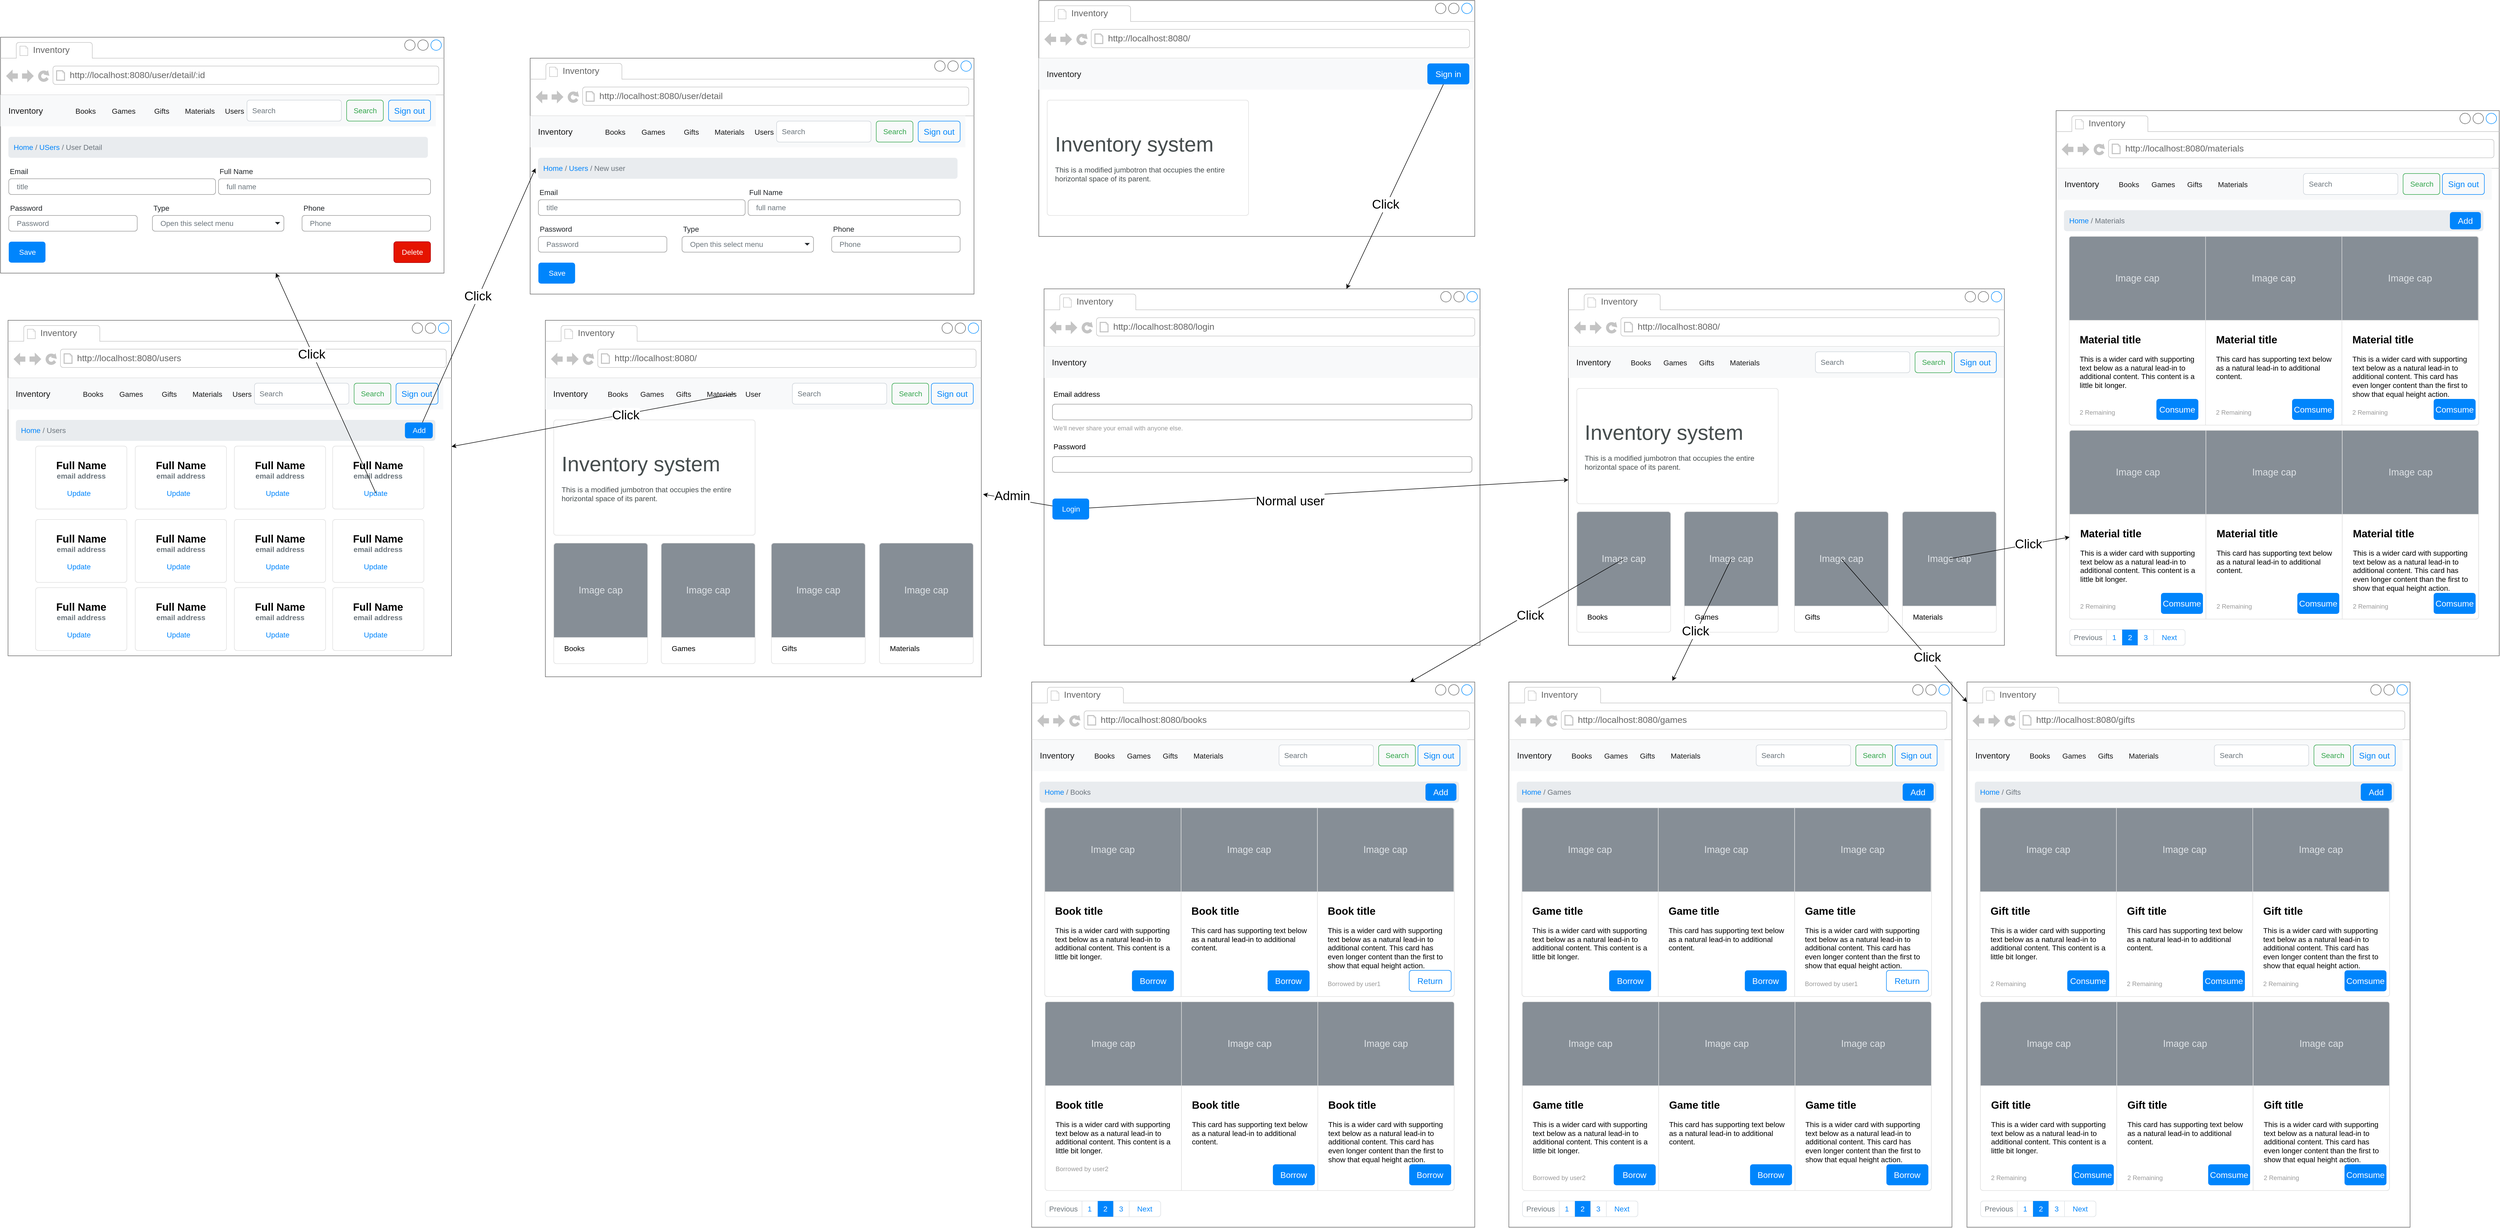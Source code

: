 <mxfile version="20.5.3" type="github"><diagram id="H1OtnFKvunN9PCNIeAd9" name="Page-1"><mxGraphModel dx="6334" dy="4292" grid="1" gridSize="10" guides="1" tooltips="1" connect="1" arrows="1" fold="1" page="1" pageScale="1" pageWidth="850" pageHeight="1100" math="0" shadow="0"><root><mxCell id="0"/><mxCell id="1" parent="0"/><mxCell id="2" value="" style="strokeWidth=1;shadow=0;dashed=0;align=center;html=1;shape=mxgraph.mockup.containers.browserWindow;rSize=0;strokeColor=#666666;strokeColor2=#008cff;strokeColor3=#c4c4c4;mainText=,;recursiveResize=0;" parent="1" vertex="1"><mxGeometry x="110" y="-1530" width="831.39" height="450" as="geometry"/></mxCell><mxCell id="3" value="Inventory" style="strokeWidth=1;shadow=0;dashed=0;align=center;html=1;shape=mxgraph.mockup.containers.anchor;fontSize=17;fontColor=#666666;align=left;" parent="2" vertex="1"><mxGeometry x="60" y="12" width="110" height="26" as="geometry"/></mxCell><mxCell id="4" value="http://localhost:8080/" style="strokeWidth=1;shadow=0;dashed=0;align=center;html=1;shape=mxgraph.mockup.containers.anchor;rSize=0;fontSize=17;fontColor=#666666;align=left;" parent="2" vertex="1"><mxGeometry x="130" y="60" width="250" height="26" as="geometry"/></mxCell><mxCell id="5" value="Inventory" style="html=1;shadow=0;dashed=0;fillColor=#F8F9FA;strokeColor=none;fontSize=16;fontColor=#181819;align=left;spacing=15;" parent="2" vertex="1"><mxGeometry y="110" width="831" height="60" as="geometry"/></mxCell><mxCell id="34" value="Sign in" style="html=1;shadow=0;dashed=0;shape=mxgraph.bootstrap.rrect;rSize=5;strokeColor=none;strokeWidth=1;fillColor=#0085FC;fontColor=#FFFFFF;whiteSpace=wrap;align=center;verticalAlign=middle;spacingLeft=0;fontStyle=0;fontSize=16;spacing=5;" parent="5" vertex="1"><mxGeometry x="741" y="10" width="80" height="40" as="geometry"/></mxCell><mxCell id="12" value="&lt;font style=&quot;font-size: 40px&quot;&gt;Inventory system&lt;/font&gt;&lt;br&gt;&lt;br&gt;This is a modified jumbotron that occupies the entire horizontal space of its parent." style="html=1;shadow=0;dashed=0;shape=mxgraph.bootstrap.rrect;rSize=5;strokeColor=#DFDFDF;html=1;whiteSpace=wrap;fillColor=#FFFFFF;fontColor=#474E4F;align=left;spacing=15;fontSize=14;verticalAlign=top;spacingTop=40;" parent="2" vertex="1"><mxGeometry x="16" y="190" width="384" height="220" as="geometry"/></mxCell><mxCell id="21" value="" style="shape=image;imageAspect=0;aspect=fixed;verticalLabelPosition=bottom;verticalAlign=top;image=https://cslinux0.comp.hkbu.edu.hk/~kennycheng/chart.png;" parent="2" vertex="1"><mxGeometry x="431" y="190" width="351" height="228" as="geometry"/></mxCell><mxCell id="24" value="" style="strokeWidth=1;shadow=0;dashed=0;align=center;html=1;shape=mxgraph.mockup.containers.browserWindow;rSize=0;strokeColor=#666666;strokeColor2=#008cff;strokeColor3=#c4c4c4;mainText=,;recursiveResize=0;" parent="1" vertex="1"><mxGeometry x="-831" y="-920" width="831.39" height="680" as="geometry"/></mxCell><mxCell id="25" value="Inventory" style="strokeWidth=1;shadow=0;dashed=0;align=center;html=1;shape=mxgraph.mockup.containers.anchor;fontSize=17;fontColor=#666666;align=left;" parent="24" vertex="1"><mxGeometry x="60" y="12" width="110" height="26" as="geometry"/></mxCell><mxCell id="26" value="http://localhost:8080/" style="strokeWidth=1;shadow=0;dashed=0;align=center;html=1;shape=mxgraph.mockup.containers.anchor;rSize=0;fontSize=17;fontColor=#666666;align=left;" parent="24" vertex="1"><mxGeometry x="130" y="60" width="250" height="26" as="geometry"/></mxCell><mxCell id="27" value="Inventory" style="html=1;shadow=0;dashed=0;fillColor=#F8F9FA;strokeColor=none;fontSize=16;fontColor=#181819;align=left;spacing=15;" parent="24" vertex="1"><mxGeometry y="110" width="830" height="60" as="geometry"/></mxCell><mxCell id="28" value="Search" style="html=1;shadow=0;dashed=0;shape=mxgraph.bootstrap.rrect;rSize=5;fontSize=14;fontColor=#33A64C;strokeColor=#33A64C;fillColor=none;" parent="27" vertex="1"><mxGeometry x="1" width="70" height="40" relative="1" as="geometry"><mxPoint x="-169" y="10" as="offset"/></mxGeometry></mxCell><mxCell id="29" value="Search" style="html=1;shadow=0;dashed=0;shape=mxgraph.bootstrap.rrect;rSize=5;fontSize=14;fontColor=#6C767D;strokeColor=#CED4DA;fillColor=#ffffff;align=left;spacing=10;" parent="27" vertex="1"><mxGeometry x="1" width="180" height="40" relative="1" as="geometry"><mxPoint x="-359" y="10" as="offset"/></mxGeometry></mxCell><mxCell id="30" value="Books" style="fillColor=none;strokeColor=none;fontSize=14;fontColor=#181819;align=center;" parent="27" vertex="1"><mxGeometry x="101.995" y="10" width="72.625" height="40" as="geometry"/></mxCell><mxCell id="31" value="Games" style="fillColor=none;strokeColor=none;fontSize=14;fontColor=#181819;align=center;" parent="27" vertex="1"><mxGeometry x="167.38" y="10" width="72.625" height="40" as="geometry"/></mxCell><mxCell id="32" value="Gifts" style="fillColor=none;strokeColor=none;fontSize=14;fontColor=#181819;align=center;" parent="27" vertex="1"><mxGeometry x="227.375" y="10" width="72.625" height="40" as="geometry"/></mxCell><mxCell id="33" value="Materials" style="fillColor=none;strokeColor=none;fontSize=14;fontColor=#181819;align=center;" parent="27" vertex="1"><mxGeometry x="300.0" y="10" width="72.625" height="40" as="geometry"/></mxCell><mxCell id="48" value="Sign out" style="html=1;shadow=0;dashed=0;shape=mxgraph.bootstrap.rrect;rSize=5;strokeColor=#0085FC;strokeWidth=1;fillColor=none;fontColor=#0085FC;whiteSpace=wrap;align=center;verticalAlign=middle;spacingLeft=0;fontStyle=0;fontSize=16;spacing=5;" parent="27" vertex="1"><mxGeometry x="736" y="10" width="80" height="40" as="geometry"/></mxCell><mxCell id="72" value="User" style="fillColor=none;strokeColor=none;fontSize=14;fontColor=#181819;align=center;" parent="27" vertex="1"><mxGeometry x="360.0" y="10" width="72.625" height="40" as="geometry"/></mxCell><mxCell id="35" value="&lt;font style=&quot;font-size: 40px&quot;&gt;Inventory system&lt;/font&gt;&lt;br&gt;&lt;br&gt;This is a modified jumbotron that occupies the entire horizontal space of its parent." style="html=1;shadow=0;dashed=0;shape=mxgraph.bootstrap.rrect;rSize=5;strokeColor=#DFDFDF;html=1;whiteSpace=wrap;fillColor=#FFFFFF;fontColor=#474E4F;align=left;spacing=15;fontSize=14;verticalAlign=top;spacingTop=40;" parent="24" vertex="1"><mxGeometry x="16" y="190" width="384" height="220" as="geometry"/></mxCell><mxCell id="36" value="Games" style="html=1;shadow=0;dashed=0;shape=mxgraph.bootstrap.rrect;rSize=5;strokeColor=#DFDFDF;html=1;whiteSpace=wrap;fillColor=#ffffff;fontColor=#000000;verticalAlign=bottom;align=left;spacing=20;fontSize=14;" parent="24" vertex="1"><mxGeometry x="221" y="425" width="179" height="230" as="geometry"/></mxCell><mxCell id="37" value="Image cap" style="html=1;shadow=0;dashed=0;shape=mxgraph.bootstrap.topButton;rSize=5;perimeter=none;whiteSpace=wrap;fillColor=#868E96;strokeColor=#DFDFDF;fontColor=#DEE2E6;resizeWidth=1;fontSize=18;" parent="36" vertex="1"><mxGeometry width="179" height="180" relative="1" as="geometry"/></mxCell><mxCell id="38" value="Gifts" style="html=1;shadow=0;dashed=0;shape=mxgraph.bootstrap.rrect;rSize=5;strokeColor=#DFDFDF;html=1;whiteSpace=wrap;fillColor=#ffffff;fontColor=#000000;verticalAlign=bottom;align=left;spacing=20;fontSize=14;" parent="24" vertex="1"><mxGeometry x="431" y="425" width="179" height="230" as="geometry"/></mxCell><mxCell id="39" value="Image cap" style="html=1;shadow=0;dashed=0;shape=mxgraph.bootstrap.topButton;rSize=5;perimeter=none;whiteSpace=wrap;fillColor=#868E96;strokeColor=#DFDFDF;fontColor=#DEE2E6;resizeWidth=1;fontSize=18;" parent="38" vertex="1"><mxGeometry width="179" height="180" relative="1" as="geometry"/></mxCell><mxCell id="40" value="Materials" style="html=1;shadow=0;dashed=0;shape=mxgraph.bootstrap.rrect;rSize=5;strokeColor=#DFDFDF;html=1;whiteSpace=wrap;fillColor=#ffffff;fontColor=#000000;verticalAlign=bottom;align=left;spacing=20;fontSize=14;" parent="24" vertex="1"><mxGeometry x="637" y="425" width="179" height="230" as="geometry"/></mxCell><mxCell id="41" value="Image cap" style="html=1;shadow=0;dashed=0;shape=mxgraph.bootstrap.topButton;rSize=5;perimeter=none;whiteSpace=wrap;fillColor=#868E96;strokeColor=#DFDFDF;fontColor=#DEE2E6;resizeWidth=1;fontSize=18;" parent="40" vertex="1"><mxGeometry width="179" height="180" relative="1" as="geometry"/></mxCell><mxCell id="42" value="Books" style="html=1;shadow=0;dashed=0;shape=mxgraph.bootstrap.rrect;rSize=5;strokeColor=#DFDFDF;html=1;whiteSpace=wrap;fillColor=#ffffff;fontColor=#000000;verticalAlign=bottom;align=left;spacing=20;fontSize=14;" parent="24" vertex="1"><mxGeometry x="16" y="425" width="179" height="230" as="geometry"/></mxCell><mxCell id="43" value="Image cap" style="html=1;shadow=0;dashed=0;shape=mxgraph.bootstrap.topButton;rSize=5;perimeter=none;whiteSpace=wrap;fillColor=#868E96;strokeColor=#DFDFDF;fontColor=#DEE2E6;resizeWidth=1;fontSize=18;" parent="42" vertex="1"><mxGeometry width="179" height="180" relative="1" as="geometry"/></mxCell><mxCell id="44" value="" style="shape=image;imageAspect=0;aspect=fixed;verticalLabelPosition=bottom;verticalAlign=top;image=https://cslinux0.comp.hkbu.edu.hk/~kennycheng/chart.png;" parent="24" vertex="1"><mxGeometry x="431" y="190" width="351" height="228" as="geometry"/></mxCell><mxCell id="49" value="" style="strokeWidth=1;shadow=0;dashed=0;align=center;html=1;shape=mxgraph.mockup.containers.browserWindow;rSize=0;strokeColor=#666666;strokeColor2=#008cff;strokeColor3=#c4c4c4;mainText=,;recursiveResize=0;" parent="1" vertex="1"><mxGeometry x="120" y="-980" width="831.39" height="680" as="geometry"/></mxCell><mxCell id="50" value="Inventory" style="strokeWidth=1;shadow=0;dashed=0;align=center;html=1;shape=mxgraph.mockup.containers.anchor;fontSize=17;fontColor=#666666;align=left;" parent="49" vertex="1"><mxGeometry x="60" y="12" width="110" height="26" as="geometry"/></mxCell><mxCell id="51" value="http://localhost:8080/login" style="strokeWidth=1;shadow=0;dashed=0;align=center;html=1;shape=mxgraph.mockup.containers.anchor;rSize=0;fontSize=17;fontColor=#666666;align=left;" parent="49" vertex="1"><mxGeometry x="130" y="60" width="250" height="26" as="geometry"/></mxCell><mxCell id="436" style="edgeStyle=none;html=1;fontSize=24;" parent="49" source="70" target="75" edge="1"><mxGeometry relative="1" as="geometry"/></mxCell><mxCell id="437" value="Normal user" style="edgeLabel;html=1;align=center;verticalAlign=middle;resizable=0;points=[];fontSize=24;" parent="436" vertex="1" connectable="0"><mxGeometry x="-0.162" y="-9" relative="1" as="geometry"><mxPoint x="-1" as="offset"/></mxGeometry></mxCell><mxCell id="52" value="Inventory" style="html=1;shadow=0;dashed=0;fillColor=#F8F9FA;strokeColor=none;fontSize=16;fontColor=#181819;align=left;spacing=15;" parent="49" vertex="1"><mxGeometry y="110" width="831" height="60" as="geometry"/></mxCell><mxCell id="434" style="edgeStyle=none;html=1;entryX=1.004;entryY=0.488;entryDx=0;entryDy=0;entryPerimeter=0;fontSize=24;" parent="49" source="70" target="24" edge="1"><mxGeometry relative="1" as="geometry"/></mxCell><mxCell id="435" value="Admin" style="edgeLabel;html=1;align=center;verticalAlign=middle;resizable=0;points=[];fontSize=24;" parent="434" vertex="1" connectable="0"><mxGeometry x="0.187" y="-6" relative="1" as="geometry"><mxPoint as="offset"/></mxGeometry></mxCell><mxCell id="64" value="Email address" style="fillColor=none;strokeColor=none;align=left;fontSize=14;" parent="49" vertex="1"><mxGeometry width="260" height="40" relative="1" as="geometry"><mxPoint x="16" y="180" as="offset"/></mxGeometry></mxCell><mxCell id="65" value="" style="html=1;shadow=0;dashed=0;shape=mxgraph.bootstrap.rrect;rSize=5;fillColor=none;strokeColor=#999999;align=left;spacing=15;fontSize=14;fontColor=#6C767D;" parent="49" vertex="1"><mxGeometry width="800" height="30" relative="1" as="geometry"><mxPoint x="16" y="220" as="offset"/></mxGeometry></mxCell><mxCell id="66" value="We'll never share your email with anyone else." style="fillColor=none;strokeColor=none;align=left;spacing=2;fontSize=12;fontColor=#999999;" parent="49" vertex="1"><mxGeometry width="260" height="30" relative="1" as="geometry"><mxPoint x="16" y="250" as="offset"/></mxGeometry></mxCell><mxCell id="67" value="Password" style="fillColor=none;strokeColor=none;align=left;fontSize=14;" parent="49" vertex="1"><mxGeometry width="260" height="40" relative="1" as="geometry"><mxPoint x="16" y="280" as="offset"/></mxGeometry></mxCell><mxCell id="68" value="" style="html=1;shadow=0;dashed=0;shape=mxgraph.bootstrap.rrect;rSize=5;fillColor=none;strokeColor=#999999;align=left;spacing=15;fontSize=14;fontColor=#6C767D;" parent="49" vertex="1"><mxGeometry width="800" height="30" relative="1" as="geometry"><mxPoint x="16" y="320" as="offset"/></mxGeometry></mxCell><mxCell id="70" value="Login" style="html=1;shadow=0;dashed=0;shape=mxgraph.bootstrap.rrect;rSize=5;fillColor=#0085FC;strokeColor=none;align=center;fontSize=14;fontColor=#FFFFFF;" parent="49" vertex="1"><mxGeometry width="70" height="40" relative="1" as="geometry"><mxPoint x="16" y="400" as="offset"/></mxGeometry></mxCell><mxCell id="75" value="" style="strokeWidth=1;shadow=0;dashed=0;align=center;html=1;shape=mxgraph.mockup.containers.browserWindow;rSize=0;strokeColor=#666666;strokeColor2=#008cff;strokeColor3=#c4c4c4;mainText=,;recursiveResize=0;" parent="1" vertex="1"><mxGeometry x="1120" y="-980" width="831.39" height="680" as="geometry"/></mxCell><mxCell id="76" value="Inventory" style="strokeWidth=1;shadow=0;dashed=0;align=center;html=1;shape=mxgraph.mockup.containers.anchor;fontSize=17;fontColor=#666666;align=left;" parent="75" vertex="1"><mxGeometry x="60" y="12" width="110" height="26" as="geometry"/></mxCell><mxCell id="77" value="http://localhost:8080/" style="strokeWidth=1;shadow=0;dashed=0;align=center;html=1;shape=mxgraph.mockup.containers.anchor;rSize=0;fontSize=17;fontColor=#666666;align=left;" parent="75" vertex="1"><mxGeometry x="130" y="60" width="250" height="26" as="geometry"/></mxCell><mxCell id="78" value="Inventory" style="html=1;shadow=0;dashed=0;fillColor=#F8F9FA;strokeColor=none;fontSize=16;fontColor=#181819;align=left;spacing=15;" parent="75" vertex="1"><mxGeometry y="110" width="830" height="60" as="geometry"/></mxCell><mxCell id="79" value="Search" style="html=1;shadow=0;dashed=0;shape=mxgraph.bootstrap.rrect;rSize=5;fontSize=14;fontColor=#33A64C;strokeColor=#33A64C;fillColor=none;" parent="78" vertex="1"><mxGeometry x="1" width="70" height="40" relative="1" as="geometry"><mxPoint x="-169" y="10" as="offset"/></mxGeometry></mxCell><mxCell id="80" value="Search" style="html=1;shadow=0;dashed=0;shape=mxgraph.bootstrap.rrect;rSize=5;fontSize=14;fontColor=#6C767D;strokeColor=#CED4DA;fillColor=#ffffff;align=left;spacing=10;" parent="78" vertex="1"><mxGeometry x="1" width="180" height="40" relative="1" as="geometry"><mxPoint x="-359" y="10" as="offset"/></mxGeometry></mxCell><mxCell id="81" value="Books" style="fillColor=none;strokeColor=none;fontSize=14;fontColor=#181819;align=center;" parent="78" vertex="1"><mxGeometry x="101.995" y="10" width="72.625" height="40" as="geometry"/></mxCell><mxCell id="82" value="Games" style="fillColor=none;strokeColor=none;fontSize=14;fontColor=#181819;align=center;" parent="78" vertex="1"><mxGeometry x="167.38" y="10" width="72.625" height="40" as="geometry"/></mxCell><mxCell id="83" value="Gifts" style="fillColor=none;strokeColor=none;fontSize=14;fontColor=#181819;align=center;" parent="78" vertex="1"><mxGeometry x="227.375" y="10" width="72.625" height="40" as="geometry"/></mxCell><mxCell id="84" value="Materials" style="fillColor=none;strokeColor=none;fontSize=14;fontColor=#181819;align=center;" parent="78" vertex="1"><mxGeometry x="300.0" y="10" width="72.625" height="40" as="geometry"/></mxCell><mxCell id="85" value="Sign out" style="html=1;shadow=0;dashed=0;shape=mxgraph.bootstrap.rrect;rSize=5;strokeColor=#0085FC;strokeWidth=1;fillColor=none;fontColor=#0085FC;whiteSpace=wrap;align=center;verticalAlign=middle;spacingLeft=0;fontStyle=0;fontSize=16;spacing=5;" parent="78" vertex="1"><mxGeometry x="736" y="10" width="80" height="40" as="geometry"/></mxCell><mxCell id="87" value="&lt;font style=&quot;font-size: 40px&quot;&gt;Inventory system&lt;/font&gt;&lt;br&gt;&lt;br&gt;This is a modified jumbotron that occupies the entire horizontal space of its parent." style="html=1;shadow=0;dashed=0;shape=mxgraph.bootstrap.rrect;rSize=5;strokeColor=#DFDFDF;html=1;whiteSpace=wrap;fillColor=#FFFFFF;fontColor=#474E4F;align=left;spacing=15;fontSize=14;verticalAlign=top;spacingTop=40;" parent="75" vertex="1"><mxGeometry x="16" y="190" width="384" height="220" as="geometry"/></mxCell><mxCell id="88" value="Games" style="html=1;shadow=0;dashed=0;shape=mxgraph.bootstrap.rrect;rSize=5;strokeColor=#DFDFDF;html=1;whiteSpace=wrap;fillColor=#ffffff;fontColor=#000000;verticalAlign=bottom;align=left;spacing=20;fontSize=14;" parent="75" vertex="1"><mxGeometry x="221" y="425" width="179" height="230" as="geometry"/></mxCell><mxCell id="89" value="Image cap" style="html=1;shadow=0;dashed=0;shape=mxgraph.bootstrap.topButton;rSize=5;perimeter=none;whiteSpace=wrap;fillColor=#868E96;strokeColor=#DFDFDF;fontColor=#DEE2E6;resizeWidth=1;fontSize=18;" parent="88" vertex="1"><mxGeometry width="179" height="180" relative="1" as="geometry"/></mxCell><mxCell id="90" value="Gifts" style="html=1;shadow=0;dashed=0;shape=mxgraph.bootstrap.rrect;rSize=5;strokeColor=#DFDFDF;html=1;whiteSpace=wrap;fillColor=#ffffff;fontColor=#000000;verticalAlign=bottom;align=left;spacing=20;fontSize=14;" parent="75" vertex="1"><mxGeometry x="431" y="425" width="179" height="230" as="geometry"/></mxCell><mxCell id="91" value="Image cap" style="html=1;shadow=0;dashed=0;shape=mxgraph.bootstrap.topButton;rSize=5;perimeter=none;whiteSpace=wrap;fillColor=#868E96;strokeColor=#DFDFDF;fontColor=#DEE2E6;resizeWidth=1;fontSize=18;" parent="90" vertex="1"><mxGeometry width="179" height="180" relative="1" as="geometry"/></mxCell><mxCell id="92" value="Materials" style="html=1;shadow=0;dashed=0;shape=mxgraph.bootstrap.rrect;rSize=5;strokeColor=#DFDFDF;html=1;whiteSpace=wrap;fillColor=#ffffff;fontColor=#000000;verticalAlign=bottom;align=left;spacing=20;fontSize=14;" parent="75" vertex="1"><mxGeometry x="637" y="425" width="179" height="230" as="geometry"/></mxCell><mxCell id="93" value="Image cap" style="html=1;shadow=0;dashed=0;shape=mxgraph.bootstrap.topButton;rSize=5;perimeter=none;whiteSpace=wrap;fillColor=#868E96;strokeColor=#DFDFDF;fontColor=#DEE2E6;resizeWidth=1;fontSize=18;" parent="92" vertex="1"><mxGeometry width="179" height="180" relative="1" as="geometry"/></mxCell><mxCell id="94" value="Books" style="html=1;shadow=0;dashed=0;shape=mxgraph.bootstrap.rrect;rSize=5;strokeColor=#DFDFDF;html=1;whiteSpace=wrap;fillColor=#ffffff;fontColor=#000000;verticalAlign=bottom;align=left;spacing=20;fontSize=14;" parent="75" vertex="1"><mxGeometry x="16" y="425" width="179" height="230" as="geometry"/></mxCell><mxCell id="95" value="Image cap" style="html=1;shadow=0;dashed=0;shape=mxgraph.bootstrap.topButton;rSize=5;perimeter=none;whiteSpace=wrap;fillColor=#868E96;strokeColor=#DFDFDF;fontColor=#DEE2E6;resizeWidth=1;fontSize=18;" parent="94" vertex="1"><mxGeometry width="179" height="180" relative="1" as="geometry"/></mxCell><mxCell id="96" value="" style="shape=image;imageAspect=0;aspect=fixed;verticalLabelPosition=bottom;verticalAlign=top;image=https://cslinux0.comp.hkbu.edu.hk/~kennycheng/chart.png;" parent="75" vertex="1"><mxGeometry x="431" y="190" width="351" height="228" as="geometry"/></mxCell><mxCell id="123" style="edgeStyle=none;html=1;fontSize=24;" parent="1" target="181" edge="1"><mxGeometry relative="1" as="geometry"><mxPoint x="-470" y="-780" as="sourcePoint"/></mxGeometry></mxCell><mxCell id="124" value="Click" style="edgeLabel;html=1;align=center;verticalAlign=middle;resizable=0;points=[];fontSize=24;" parent="123" vertex="1" connectable="0"><mxGeometry x="-0.228" y="2" relative="1" as="geometry"><mxPoint as="offset"/></mxGeometry></mxCell><mxCell id="181" value="" style="strokeWidth=1;shadow=0;dashed=0;align=center;html=1;shape=mxgraph.mockup.containers.browserWindow;rSize=0;strokeColor=#666666;strokeColor2=#008cff;strokeColor3=#c4c4c4;mainText=,;recursiveResize=0;" parent="1" vertex="1"><mxGeometry x="-1855.7" y="-920" width="845.7" height="640" as="geometry"/></mxCell><mxCell id="182" value="Inventory" style="strokeWidth=1;shadow=0;dashed=0;align=center;html=1;shape=mxgraph.mockup.containers.anchor;fontSize=17;fontColor=#666666;align=left;" parent="181" vertex="1"><mxGeometry x="60" y="12" width="110" height="26" as="geometry"/></mxCell><mxCell id="183" value="http://localhost:8080/users" style="strokeWidth=1;shadow=0;dashed=0;align=center;html=1;shape=mxgraph.mockup.containers.anchor;rSize=0;fontSize=17;fontColor=#666666;align=left;" parent="181" vertex="1"><mxGeometry x="130" y="60" width="250" height="26" as="geometry"/></mxCell><mxCell id="184" value="Inventory" style="html=1;shadow=0;dashed=0;fillColor=#F8F9FA;strokeColor=none;fontSize=16;fontColor=#181819;align=left;spacing=15;" parent="181" vertex="1"><mxGeometry y="110" width="830" height="60" as="geometry"/></mxCell><mxCell id="185" value="Search" style="html=1;shadow=0;dashed=0;shape=mxgraph.bootstrap.rrect;rSize=5;fontSize=14;fontColor=#33A64C;strokeColor=#33A64C;fillColor=none;" parent="184" vertex="1"><mxGeometry x="1" width="70" height="40" relative="1" as="geometry"><mxPoint x="-170" y="10" as="offset"/></mxGeometry></mxCell><mxCell id="186" value="Search" style="html=1;shadow=0;dashed=0;shape=mxgraph.bootstrap.rrect;rSize=5;fontSize=14;fontColor=#6C767D;strokeColor=#CED4DA;fillColor=#ffffff;align=left;spacing=10;" parent="184" vertex="1"><mxGeometry x="1" width="180" height="40" relative="1" as="geometry"><mxPoint x="-360" y="10" as="offset"/></mxGeometry></mxCell><mxCell id="187" value="Books" style="fillColor=none;strokeColor=none;fontSize=14;fontColor=#181819;align=center;" parent="184" vertex="1"><mxGeometry x="126.005" y="10" width="72.625" height="40" as="geometry"/></mxCell><mxCell id="188" value="Games" style="fillColor=none;strokeColor=none;fontSize=14;fontColor=#181819;align=center;" parent="184" vertex="1"><mxGeometry x="198.63" y="10" width="72.625" height="40" as="geometry"/></mxCell><mxCell id="189" value="Gifts" style="fillColor=none;strokeColor=none;fontSize=14;fontColor=#181819;align=center;" parent="184" vertex="1"><mxGeometry x="271.255" y="10" width="72.625" height="40" as="geometry"/></mxCell><mxCell id="190" value="Materials" style="fillColor=none;strokeColor=none;fontSize=14;fontColor=#181819;align=center;" parent="184" vertex="1"><mxGeometry x="343.88" y="10" width="72.625" height="40" as="geometry"/></mxCell><mxCell id="211" value="Users" style="fillColor=none;strokeColor=none;fontSize=14;fontColor=#181819;align=center;" parent="184" vertex="1"><mxGeometry x="410" y="10" width="72.625" height="40" as="geometry"/></mxCell><mxCell id="212" value="Sign out" style="html=1;shadow=0;dashed=0;shape=mxgraph.bootstrap.rrect;rSize=5;strokeColor=#0085FC;strokeWidth=1;fillColor=none;fontColor=#0085FC;whiteSpace=wrap;align=center;verticalAlign=middle;spacingLeft=0;fontStyle=0;fontSize=16;spacing=5;" parent="184" vertex="1"><mxGeometry x="740" y="10" width="80" height="40" as="geometry"/></mxCell><mxCell id="191" value="&lt;font color=&quot;#0085fc&quot;&gt;Home&lt;/font&gt; /&amp;nbsp;Users" style="html=1;shadow=0;dashed=0;shape=mxgraph.bootstrap.rrect;rSize=5;strokeColor=none;strokeWidth=1;fillColor=#E9ECEF;fontColor=#6C757D;whiteSpace=wrap;align=left;verticalAlign=middle;spacingLeft=0;fontStyle=0;fontSize=14;spacing=10;" parent="181" vertex="1"><mxGeometry x="15" y="190" width="800" height="40" as="geometry"/></mxCell><mxCell id="199" value="Add" style="html=1;shadow=0;dashed=0;shape=mxgraph.bootstrap.rrect;rSize=5;fillColor=#0085FC;strokeColor=none;align=center;fontSize=14;fontColor=#FFFFFF;" parent="181" vertex="1"><mxGeometry x="756.9" y="194.83" width="53.1" height="30.34" as="geometry"/></mxCell><mxCell id="213" value="&lt;div&gt;&lt;b&gt;&lt;font style=&quot;font-size: 20px&quot;&gt;Full Name&lt;/font&gt;&lt;/b&gt;&lt;/div&gt;&lt;font color=&quot;#6c767d&quot;&gt;&lt;div&gt;&lt;b&gt;email address&lt;/b&gt;&lt;/div&gt;&lt;/font&gt;" style="html=1;shadow=0;dashed=0;shape=mxgraph.bootstrap.rrect;rSize=5;strokeColor=#DFDFDF;html=1;whiteSpace=wrap;fillColor=#ffffff;fontColor=#000000;verticalAlign=top;align=center;spacing=20;fontSize=14;" parent="181" vertex="1"><mxGeometry x="52.6" y="240" width="174" height="120" as="geometry"/></mxCell><mxCell id="214" value="Update" style="html=1;shadow=0;dashed=0;shape=mxgraph.bootstrap.rrect;rSize=5;perimeter=none;whiteSpace=wrap;fillColor=none;strokeColor=none;fontColor=#0085FC;resizeWidth=1;fontSize=14;align=center;" parent="213" vertex="1"><mxGeometry y="1" width="145.0" height="40" relative="1" as="geometry"><mxPoint x="10" y="-50" as="offset"/></mxGeometry></mxCell><mxCell id="215" value="&lt;div&gt;&lt;b&gt;&lt;font style=&quot;font-size: 20px&quot;&gt;Full Name&lt;/font&gt;&lt;/b&gt;&lt;/div&gt;&lt;font color=&quot;#6c767d&quot;&gt;&lt;div&gt;&lt;b&gt;email address&lt;/b&gt;&lt;/div&gt;&lt;/font&gt;" style="html=1;shadow=0;dashed=0;shape=mxgraph.bootstrap.rrect;rSize=5;strokeColor=#DFDFDF;html=1;whiteSpace=wrap;fillColor=#ffffff;fontColor=#000000;verticalAlign=top;align=center;spacing=20;fontSize=14;" parent="181" vertex="1"><mxGeometry x="242.6" y="240" width="174" height="120" as="geometry"/></mxCell><mxCell id="216" value="Update" style="html=1;shadow=0;dashed=0;shape=mxgraph.bootstrap.rrect;rSize=5;perimeter=none;whiteSpace=wrap;fillColor=none;strokeColor=none;fontColor=#0085FC;resizeWidth=1;fontSize=14;align=center;" parent="215" vertex="1"><mxGeometry y="1" width="145.0" height="40" relative="1" as="geometry"><mxPoint x="10" y="-50" as="offset"/></mxGeometry></mxCell><mxCell id="217" value="&lt;div&gt;&lt;b&gt;&lt;font style=&quot;font-size: 20px&quot;&gt;Full Name&lt;/font&gt;&lt;/b&gt;&lt;/div&gt;&lt;font color=&quot;#6c767d&quot;&gt;&lt;div&gt;&lt;b&gt;email address&lt;/b&gt;&lt;/div&gt;&lt;/font&gt;" style="html=1;shadow=0;dashed=0;shape=mxgraph.bootstrap.rrect;rSize=5;strokeColor=#DFDFDF;html=1;whiteSpace=wrap;fillColor=#ffffff;fontColor=#000000;verticalAlign=top;align=center;spacing=20;fontSize=14;" parent="181" vertex="1"><mxGeometry x="431.6" y="240" width="174" height="120" as="geometry"/></mxCell><mxCell id="218" value="Update" style="html=1;shadow=0;dashed=0;shape=mxgraph.bootstrap.rrect;rSize=5;perimeter=none;whiteSpace=wrap;fillColor=none;strokeColor=none;fontColor=#0085FC;resizeWidth=1;fontSize=14;align=center;" parent="217" vertex="1"><mxGeometry y="1" width="145.0" height="40" relative="1" as="geometry"><mxPoint x="10" y="-50" as="offset"/></mxGeometry></mxCell><mxCell id="219" value="&lt;div&gt;&lt;b&gt;&lt;font style=&quot;font-size: 20px&quot;&gt;Full Name&lt;/font&gt;&lt;/b&gt;&lt;/div&gt;&lt;font color=&quot;#6c767d&quot;&gt;&lt;div&gt;&lt;b&gt;email address&lt;/b&gt;&lt;/div&gt;&lt;/font&gt;" style="html=1;shadow=0;dashed=0;shape=mxgraph.bootstrap.rrect;rSize=5;strokeColor=#DFDFDF;html=1;whiteSpace=wrap;fillColor=#ffffff;fontColor=#000000;verticalAlign=top;align=center;spacing=20;fontSize=14;" parent="181" vertex="1"><mxGeometry x="619.1" y="240" width="174" height="120" as="geometry"/></mxCell><mxCell id="220" value="Update" style="html=1;shadow=0;dashed=0;shape=mxgraph.bootstrap.rrect;rSize=5;perimeter=none;whiteSpace=wrap;fillColor=none;strokeColor=none;fontColor=#0085FC;resizeWidth=1;fontSize=14;align=center;" parent="219" vertex="1"><mxGeometry y="1" width="145.0" height="40" relative="1" as="geometry"><mxPoint x="10" y="-50" as="offset"/></mxGeometry></mxCell><mxCell id="221" value="&lt;div&gt;&lt;b&gt;&lt;font style=&quot;font-size: 20px&quot;&gt;Full Name&lt;/font&gt;&lt;/b&gt;&lt;/div&gt;&lt;font color=&quot;#6c767d&quot;&gt;&lt;div&gt;&lt;b&gt;email address&lt;/b&gt;&lt;/div&gt;&lt;/font&gt;" style="html=1;shadow=0;dashed=0;shape=mxgraph.bootstrap.rrect;rSize=5;strokeColor=#DFDFDF;html=1;whiteSpace=wrap;fillColor=#ffffff;fontColor=#000000;verticalAlign=top;align=center;spacing=20;fontSize=14;" parent="181" vertex="1"><mxGeometry x="52.6" y="380" width="174" height="120" as="geometry"/></mxCell><mxCell id="222" value="Update" style="html=1;shadow=0;dashed=0;shape=mxgraph.bootstrap.rrect;rSize=5;perimeter=none;whiteSpace=wrap;fillColor=none;strokeColor=none;fontColor=#0085FC;resizeWidth=1;fontSize=14;align=center;" parent="221" vertex="1"><mxGeometry y="1" width="145.0" height="40" relative="1" as="geometry"><mxPoint x="10" y="-50" as="offset"/></mxGeometry></mxCell><mxCell id="223" value="&lt;div&gt;&lt;b&gt;&lt;font style=&quot;font-size: 20px&quot;&gt;Full Name&lt;/font&gt;&lt;/b&gt;&lt;/div&gt;&lt;font color=&quot;#6c767d&quot;&gt;&lt;div&gt;&lt;b&gt;email address&lt;/b&gt;&lt;/div&gt;&lt;/font&gt;" style="html=1;shadow=0;dashed=0;shape=mxgraph.bootstrap.rrect;rSize=5;strokeColor=#DFDFDF;html=1;whiteSpace=wrap;fillColor=#ffffff;fontColor=#000000;verticalAlign=top;align=center;spacing=20;fontSize=14;" parent="181" vertex="1"><mxGeometry x="242.6" y="380" width="174" height="120" as="geometry"/></mxCell><mxCell id="224" value="Update" style="html=1;shadow=0;dashed=0;shape=mxgraph.bootstrap.rrect;rSize=5;perimeter=none;whiteSpace=wrap;fillColor=none;strokeColor=none;fontColor=#0085FC;resizeWidth=1;fontSize=14;align=center;" parent="223" vertex="1"><mxGeometry y="1" width="145.0" height="40" relative="1" as="geometry"><mxPoint x="10" y="-50" as="offset"/></mxGeometry></mxCell><mxCell id="225" value="&lt;div&gt;&lt;b&gt;&lt;font style=&quot;font-size: 20px&quot;&gt;Full Name&lt;/font&gt;&lt;/b&gt;&lt;/div&gt;&lt;font color=&quot;#6c767d&quot;&gt;&lt;div&gt;&lt;b&gt;email address&lt;/b&gt;&lt;/div&gt;&lt;/font&gt;" style="html=1;shadow=0;dashed=0;shape=mxgraph.bootstrap.rrect;rSize=5;strokeColor=#DFDFDF;html=1;whiteSpace=wrap;fillColor=#ffffff;fontColor=#000000;verticalAlign=top;align=center;spacing=20;fontSize=14;" parent="181" vertex="1"><mxGeometry x="431.6" y="380" width="174" height="120" as="geometry"/></mxCell><mxCell id="226" value="Update" style="html=1;shadow=0;dashed=0;shape=mxgraph.bootstrap.rrect;rSize=5;perimeter=none;whiteSpace=wrap;fillColor=none;strokeColor=none;fontColor=#0085FC;resizeWidth=1;fontSize=14;align=center;" parent="225" vertex="1"><mxGeometry y="1" width="145.0" height="40" relative="1" as="geometry"><mxPoint x="10" y="-50" as="offset"/></mxGeometry></mxCell><mxCell id="227" value="&lt;div&gt;&lt;b&gt;&lt;font style=&quot;font-size: 20px&quot;&gt;Full Name&lt;/font&gt;&lt;/b&gt;&lt;/div&gt;&lt;font color=&quot;#6c767d&quot;&gt;&lt;div&gt;&lt;b&gt;email address&lt;/b&gt;&lt;/div&gt;&lt;/font&gt;" style="html=1;shadow=0;dashed=0;shape=mxgraph.bootstrap.rrect;rSize=5;strokeColor=#DFDFDF;html=1;whiteSpace=wrap;fillColor=#ffffff;fontColor=#000000;verticalAlign=top;align=center;spacing=20;fontSize=14;" parent="181" vertex="1"><mxGeometry x="619.1" y="380" width="174" height="120" as="geometry"/></mxCell><mxCell id="228" value="Update" style="html=1;shadow=0;dashed=0;shape=mxgraph.bootstrap.rrect;rSize=5;perimeter=none;whiteSpace=wrap;fillColor=none;strokeColor=none;fontColor=#0085FC;resizeWidth=1;fontSize=14;align=center;" parent="227" vertex="1"><mxGeometry y="1" width="145.0" height="40" relative="1" as="geometry"><mxPoint x="10" y="-50" as="offset"/></mxGeometry></mxCell><mxCell id="229" value="&lt;div&gt;&lt;b&gt;&lt;font style=&quot;font-size: 20px&quot;&gt;Full Name&lt;/font&gt;&lt;/b&gt;&lt;/div&gt;&lt;font color=&quot;#6c767d&quot;&gt;&lt;div&gt;&lt;b&gt;email address&lt;/b&gt;&lt;/div&gt;&lt;/font&gt;" style="html=1;shadow=0;dashed=0;shape=mxgraph.bootstrap.rrect;rSize=5;strokeColor=#DFDFDF;html=1;whiteSpace=wrap;fillColor=#ffffff;fontColor=#000000;verticalAlign=top;align=center;spacing=20;fontSize=14;" parent="181" vertex="1"><mxGeometry x="52.6" y="510" width="174" height="120" as="geometry"/></mxCell><mxCell id="230" value="Update" style="html=1;shadow=0;dashed=0;shape=mxgraph.bootstrap.rrect;rSize=5;perimeter=none;whiteSpace=wrap;fillColor=none;strokeColor=none;fontColor=#0085FC;resizeWidth=1;fontSize=14;align=center;" parent="229" vertex="1"><mxGeometry y="1" width="145.0" height="40" relative="1" as="geometry"><mxPoint x="10" y="-50" as="offset"/></mxGeometry></mxCell><mxCell id="231" value="&lt;div&gt;&lt;b&gt;&lt;font style=&quot;font-size: 20px&quot;&gt;Full Name&lt;/font&gt;&lt;/b&gt;&lt;/div&gt;&lt;font color=&quot;#6c767d&quot;&gt;&lt;div&gt;&lt;b&gt;email address&lt;/b&gt;&lt;/div&gt;&lt;/font&gt;" style="html=1;shadow=0;dashed=0;shape=mxgraph.bootstrap.rrect;rSize=5;strokeColor=#DFDFDF;html=1;whiteSpace=wrap;fillColor=#ffffff;fontColor=#000000;verticalAlign=top;align=center;spacing=20;fontSize=14;" parent="181" vertex="1"><mxGeometry x="242.6" y="510" width="174" height="120" as="geometry"/></mxCell><mxCell id="232" value="Update" style="html=1;shadow=0;dashed=0;shape=mxgraph.bootstrap.rrect;rSize=5;perimeter=none;whiteSpace=wrap;fillColor=none;strokeColor=none;fontColor=#0085FC;resizeWidth=1;fontSize=14;align=center;" parent="231" vertex="1"><mxGeometry y="1" width="145.0" height="40" relative="1" as="geometry"><mxPoint x="10" y="-50" as="offset"/></mxGeometry></mxCell><mxCell id="233" value="&lt;div&gt;&lt;b&gt;&lt;font style=&quot;font-size: 20px&quot;&gt;Full Name&lt;/font&gt;&lt;/b&gt;&lt;/div&gt;&lt;font color=&quot;#6c767d&quot;&gt;&lt;div&gt;&lt;b&gt;email address&lt;/b&gt;&lt;/div&gt;&lt;/font&gt;" style="html=1;shadow=0;dashed=0;shape=mxgraph.bootstrap.rrect;rSize=5;strokeColor=#DFDFDF;html=1;whiteSpace=wrap;fillColor=#ffffff;fontColor=#000000;verticalAlign=top;align=center;spacing=20;fontSize=14;" parent="181" vertex="1"><mxGeometry x="431.6" y="510" width="174" height="120" as="geometry"/></mxCell><mxCell id="234" value="Update" style="html=1;shadow=0;dashed=0;shape=mxgraph.bootstrap.rrect;rSize=5;perimeter=none;whiteSpace=wrap;fillColor=none;strokeColor=none;fontColor=#0085FC;resizeWidth=1;fontSize=14;align=center;" parent="233" vertex="1"><mxGeometry y="1" width="145.0" height="40" relative="1" as="geometry"><mxPoint x="10" y="-50" as="offset"/></mxGeometry></mxCell><mxCell id="235" value="&lt;div&gt;&lt;b&gt;&lt;font style=&quot;font-size: 20px&quot;&gt;Full Name&lt;/font&gt;&lt;/b&gt;&lt;/div&gt;&lt;font color=&quot;#6c767d&quot;&gt;&lt;div&gt;&lt;b&gt;email address&lt;/b&gt;&lt;/div&gt;&lt;/font&gt;" style="html=1;shadow=0;dashed=0;shape=mxgraph.bootstrap.rrect;rSize=5;strokeColor=#DFDFDF;html=1;whiteSpace=wrap;fillColor=#ffffff;fontColor=#000000;verticalAlign=top;align=center;spacing=20;fontSize=14;" parent="181" vertex="1"><mxGeometry x="619.1" y="510" width="174" height="120" as="geometry"/></mxCell><mxCell id="236" value="Update" style="html=1;shadow=0;dashed=0;shape=mxgraph.bootstrap.rrect;rSize=5;perimeter=none;whiteSpace=wrap;fillColor=none;strokeColor=none;fontColor=#0085FC;resizeWidth=1;fontSize=14;align=center;" parent="235" vertex="1"><mxGeometry y="1" width="145.0" height="40" relative="1" as="geometry"><mxPoint x="10" y="-50" as="offset"/></mxGeometry></mxCell><mxCell id="237" value="" style="strokeWidth=1;shadow=0;dashed=0;align=center;html=1;shape=mxgraph.mockup.containers.browserWindow;rSize=0;strokeColor=#666666;strokeColor2=#008cff;strokeColor3=#c4c4c4;mainText=,;recursiveResize=0;" parent="1" vertex="1"><mxGeometry x="-860" y="-1420" width="846.4" height="450" as="geometry"/></mxCell><mxCell id="238" value="Inventory" style="strokeWidth=1;shadow=0;dashed=0;align=center;html=1;shape=mxgraph.mockup.containers.anchor;fontSize=17;fontColor=#666666;align=left;" parent="237" vertex="1"><mxGeometry x="60" y="12" width="110" height="26" as="geometry"/></mxCell><mxCell id="239" value="http://localhost:8080/user/detail" style="strokeWidth=1;shadow=0;dashed=0;align=center;html=1;shape=mxgraph.mockup.containers.anchor;rSize=0;fontSize=17;fontColor=#666666;align=left;" parent="237" vertex="1"><mxGeometry x="130" y="60" width="250" height="26" as="geometry"/></mxCell><mxCell id="247" value="&lt;font color=&quot;#0085fc&quot;&gt;Home&lt;/font&gt; / &lt;font color=&quot;#0085fc&quot;&gt;Users&lt;/font&gt; / New user" style="html=1;shadow=0;dashed=0;shape=mxgraph.bootstrap.rrect;rSize=5;strokeColor=none;strokeWidth=1;fillColor=#E9ECEF;fontColor=#6C757D;whiteSpace=wrap;align=left;verticalAlign=middle;spacingLeft=0;fontStyle=0;fontSize=14;spacing=10;" parent="237" vertex="1"><mxGeometry x="15" y="190" width="800" height="40" as="geometry"/></mxCell><mxCell id="248" value="Email" style="fillColor=none;strokeColor=none;align=left;fontSize=14;fontColor=#212529;" parent="237" vertex="1"><mxGeometry x="15.7" y="240" width="400" height="30" as="geometry"/></mxCell><mxCell id="249" value="title" style="html=1;shadow=0;dashed=0;shape=mxgraph.bootstrap.rrect;rSize=5;fillColor=none;strokeColor=#999999;align=left;spacing=15;fontSize=14;fontColor=#6C767D;" parent="237" vertex="1"><mxGeometry x="15.7" y="270" width="394.3" height="30" as="geometry"/></mxCell><mxCell id="250" value="Full Name" style="fillColor=none;strokeColor=none;align=left;fontSize=14;fontColor=#212529;" parent="237" vertex="1"><mxGeometry x="415.7" y="240" width="400" height="30" as="geometry"/></mxCell><mxCell id="255" value="Save" style="html=1;shadow=0;dashed=0;shape=mxgraph.bootstrap.rrect;rSize=5;fillColor=#0085FC;strokeColor=none;align=center;fontSize=14;fontColor=#FFFFFF;" parent="237" vertex="1"><mxGeometry x="15.7" y="390" width="70" height="40" as="geometry"/></mxCell><mxCell id="256" value="Password" style="fillColor=none;strokeColor=none;align=left;fontSize=14;fontColor=#212529;" parent="237" vertex="1"><mxGeometry x="16.4" y="310" width="244.3" height="30" as="geometry"/></mxCell><mxCell id="268" value="Open this select menu" style="html=1;shadow=0;dashed=0;shape=mxgraph.bootstrap.rrect;rSize=5;fillColor=none;strokeColor=#999999;align=left;spacing=15;fontSize=14;fontColor=#6C767D;" parent="237" vertex="1"><mxGeometry x="289.65" y="340" width="250.7" height="30" as="geometry"/></mxCell><mxCell id="269" value="" style="shape=triangle;direction=south;fillColor=#212529;strokeColor=none;perimeter=none;" parent="268" vertex="1"><mxGeometry x="1" y="0.5" width="10" height="5" relative="1" as="geometry"><mxPoint x="-17" y="-2.5" as="offset"/></mxGeometry></mxCell><mxCell id="274" value="Password" style="html=1;shadow=0;dashed=0;shape=mxgraph.bootstrap.rrect;rSize=5;fillColor=none;strokeColor=#999999;align=left;spacing=15;fontSize=14;fontColor=#6C767D;" parent="237" vertex="1"><mxGeometry x="15.7" y="340" width="245" height="30" as="geometry"/></mxCell><mxCell id="281" value="Type" style="fillColor=none;strokeColor=none;align=left;fontSize=14;fontColor=#212529;" parent="237" vertex="1"><mxGeometry x="289.65" y="310" width="250" height="30" as="geometry"/></mxCell><mxCell id="282" value="full name" style="html=1;shadow=0;dashed=0;shape=mxgraph.bootstrap.rrect;rSize=5;fillColor=none;strokeColor=#999999;align=left;spacing=15;fontSize=14;fontColor=#6C767D;" parent="237" vertex="1"><mxGeometry x="415.7" y="270" width="404.3" height="30" as="geometry"/></mxCell><mxCell id="283" value="Phone" style="fillColor=none;strokeColor=none;align=left;fontSize=14;fontColor=#212529;" parent="237" vertex="1"><mxGeometry x="575.7" y="310" width="244.3" height="30" as="geometry"/></mxCell><mxCell id="284" value="Phone" style="html=1;shadow=0;dashed=0;shape=mxgraph.bootstrap.rrect;rSize=5;fillColor=none;strokeColor=#999999;align=left;spacing=15;fontSize=14;fontColor=#6C767D;" parent="237" vertex="1"><mxGeometry x="575" y="340" width="245" height="30" as="geometry"/></mxCell><mxCell id="313" value="Inventory" style="html=1;shadow=0;dashed=0;fillColor=#F8F9FA;strokeColor=none;fontSize=16;fontColor=#181819;align=left;spacing=15;" parent="237" vertex="1"><mxGeometry x="9.237e-14" y="110" width="830" height="60" as="geometry"/></mxCell><mxCell id="314" value="Search" style="html=1;shadow=0;dashed=0;shape=mxgraph.bootstrap.rrect;rSize=5;fontSize=14;fontColor=#33A64C;strokeColor=#33A64C;fillColor=none;" parent="313" vertex="1"><mxGeometry x="1" width="70" height="40" relative="1" as="geometry"><mxPoint x="-170" y="10" as="offset"/></mxGeometry></mxCell><mxCell id="315" value="Search" style="html=1;shadow=0;dashed=0;shape=mxgraph.bootstrap.rrect;rSize=5;fontSize=14;fontColor=#6C767D;strokeColor=#CED4DA;fillColor=#ffffff;align=left;spacing=10;" parent="313" vertex="1"><mxGeometry x="1" width="180" height="40" relative="1" as="geometry"><mxPoint x="-360" y="10" as="offset"/></mxGeometry></mxCell><mxCell id="316" value="Books" style="fillColor=none;strokeColor=none;fontSize=14;fontColor=#181819;align=center;" parent="313" vertex="1"><mxGeometry x="126.005" y="10" width="72.625" height="40" as="geometry"/></mxCell><mxCell id="317" value="Games" style="fillColor=none;strokeColor=none;fontSize=14;fontColor=#181819;align=center;" parent="313" vertex="1"><mxGeometry x="198.63" y="10" width="72.625" height="40" as="geometry"/></mxCell><mxCell id="318" value="Gifts" style="fillColor=none;strokeColor=none;fontSize=14;fontColor=#181819;align=center;" parent="313" vertex="1"><mxGeometry x="271.255" y="10" width="72.625" height="40" as="geometry"/></mxCell><mxCell id="319" value="Materials" style="fillColor=none;strokeColor=none;fontSize=14;fontColor=#181819;align=center;" parent="313" vertex="1"><mxGeometry x="343.88" y="10" width="72.625" height="40" as="geometry"/></mxCell><mxCell id="320" value="Users" style="fillColor=none;strokeColor=none;fontSize=14;fontColor=#181819;align=center;" parent="313" vertex="1"><mxGeometry x="410" y="10" width="72.625" height="40" as="geometry"/></mxCell><mxCell id="321" value="Sign out" style="html=1;shadow=0;dashed=0;shape=mxgraph.bootstrap.rrect;rSize=5;strokeColor=#0085FC;strokeWidth=1;fillColor=none;fontColor=#0085FC;whiteSpace=wrap;align=center;verticalAlign=middle;spacingLeft=0;fontStyle=0;fontSize=16;spacing=5;" parent="313" vertex="1"><mxGeometry x="740" y="10" width="80" height="40" as="geometry"/></mxCell><mxCell id="285" style="edgeStyle=none;html=1;entryX=0.012;entryY=0.467;entryDx=0;entryDy=0;entryPerimeter=0;fontSize=24;" parent="1" source="199" target="237" edge="1"><mxGeometry relative="1" as="geometry"/></mxCell><mxCell id="286" value="Click" style="edgeLabel;html=1;align=center;verticalAlign=middle;resizable=0;points=[];fontSize=24;" parent="285" vertex="1" connectable="0"><mxGeometry x="-0.264" y="1" relative="1" as="geometry"><mxPoint x="27" y="-63" as="offset"/></mxGeometry></mxCell><mxCell id="287" value="" style="strokeWidth=1;shadow=0;dashed=0;align=center;html=1;shape=mxgraph.mockup.containers.browserWindow;rSize=0;strokeColor=#666666;strokeColor2=#008cff;strokeColor3=#c4c4c4;mainText=,;recursiveResize=0;" parent="1" vertex="1"><mxGeometry x="-1870" y="-1460" width="845.7" height="450" as="geometry"/></mxCell><mxCell id="288" value="Inventory" style="strokeWidth=1;shadow=0;dashed=0;align=center;html=1;shape=mxgraph.mockup.containers.anchor;fontSize=17;fontColor=#666666;align=left;" parent="287" vertex="1"><mxGeometry x="60" y="12" width="110" height="26" as="geometry"/></mxCell><mxCell id="289" value="http://localhost:8080/user/detail/:id" style="strokeWidth=1;shadow=0;dashed=0;align=center;html=1;shape=mxgraph.mockup.containers.anchor;rSize=0;fontSize=17;fontColor=#666666;align=left;" parent="287" vertex="1"><mxGeometry x="130" y="60" width="250" height="26" as="geometry"/></mxCell><mxCell id="297" value="&lt;font color=&quot;#0085fc&quot;&gt;Home&lt;/font&gt; / &lt;font color=&quot;#0085fc&quot;&gt;USers&lt;/font&gt; / User Detail" style="html=1;shadow=0;dashed=0;shape=mxgraph.bootstrap.rrect;rSize=5;strokeColor=none;strokeWidth=1;fillColor=#E9ECEF;fontColor=#6C757D;whiteSpace=wrap;align=left;verticalAlign=middle;spacingLeft=0;fontStyle=0;fontSize=14;spacing=10;" parent="287" vertex="1"><mxGeometry x="15" y="190" width="800" height="40" as="geometry"/></mxCell><mxCell id="298" value="Email" style="fillColor=none;strokeColor=none;align=left;fontSize=14;fontColor=#212529;" parent="287" vertex="1"><mxGeometry x="15.7" y="240" width="400" height="30" as="geometry"/></mxCell><mxCell id="299" value="title" style="html=1;shadow=0;dashed=0;shape=mxgraph.bootstrap.rrect;rSize=5;fillColor=none;strokeColor=#999999;align=left;spacing=15;fontSize=14;fontColor=#6C767D;" parent="287" vertex="1"><mxGeometry x="15.7" y="270" width="394.3" height="30" as="geometry"/></mxCell><mxCell id="300" value="Full Name" style="fillColor=none;strokeColor=none;align=left;fontSize=14;fontColor=#212529;" parent="287" vertex="1"><mxGeometry x="415.7" y="240" width="400" height="30" as="geometry"/></mxCell><mxCell id="301" value="Save" style="html=1;shadow=0;dashed=0;shape=mxgraph.bootstrap.rrect;rSize=5;fillColor=#0085FC;strokeColor=none;align=center;fontSize=14;fontColor=#FFFFFF;" parent="287" vertex="1"><mxGeometry x="15.7" y="390" width="70" height="40" as="geometry"/></mxCell><mxCell id="302" value="Password" style="fillColor=none;strokeColor=none;align=left;fontSize=14;fontColor=#212529;" parent="287" vertex="1"><mxGeometry x="16.4" y="310" width="244.3" height="30" as="geometry"/></mxCell><mxCell id="303" value="Open this select menu" style="html=1;shadow=0;dashed=0;shape=mxgraph.bootstrap.rrect;rSize=5;fillColor=none;strokeColor=#999999;align=left;spacing=15;fontSize=14;fontColor=#6C767D;" parent="287" vertex="1"><mxGeometry x="289.65" y="340" width="250.7" height="30" as="geometry"/></mxCell><mxCell id="304" value="" style="shape=triangle;direction=south;fillColor=#212529;strokeColor=none;perimeter=none;" parent="303" vertex="1"><mxGeometry x="1" y="0.5" width="10" height="5" relative="1" as="geometry"><mxPoint x="-17" y="-2.5" as="offset"/></mxGeometry></mxCell><mxCell id="305" value="Password" style="html=1;shadow=0;dashed=0;shape=mxgraph.bootstrap.rrect;rSize=5;fillColor=none;strokeColor=#999999;align=left;spacing=15;fontSize=14;fontColor=#6C767D;" parent="287" vertex="1"><mxGeometry x="15.7" y="340" width="245" height="30" as="geometry"/></mxCell><mxCell id="306" value="Type" style="fillColor=none;strokeColor=none;align=left;fontSize=14;fontColor=#212529;" parent="287" vertex="1"><mxGeometry x="289.65" y="310" width="250" height="30" as="geometry"/></mxCell><mxCell id="307" value="full name" style="html=1;shadow=0;dashed=0;shape=mxgraph.bootstrap.rrect;rSize=5;fillColor=none;strokeColor=#999999;align=left;spacing=15;fontSize=14;fontColor=#6C767D;" parent="287" vertex="1"><mxGeometry x="415.7" y="270" width="404.3" height="30" as="geometry"/></mxCell><mxCell id="308" value="Phone" style="fillColor=none;strokeColor=none;align=left;fontSize=14;fontColor=#212529;" parent="287" vertex="1"><mxGeometry x="575.7" y="310" width="244.3" height="30" as="geometry"/></mxCell><mxCell id="309" value="Phone" style="html=1;shadow=0;dashed=0;shape=mxgraph.bootstrap.rrect;rSize=5;fillColor=none;strokeColor=#999999;align=left;spacing=15;fontSize=14;fontColor=#6C767D;" parent="287" vertex="1"><mxGeometry x="575" y="340" width="245" height="30" as="geometry"/></mxCell><mxCell id="310" value="Delete" style="html=1;shadow=0;dashed=0;shape=mxgraph.bootstrap.rrect;rSize=5;fillColor=#e51400;strokeColor=#B20000;align=center;fontSize=14;fontColor=#ffffff;" parent="287" vertex="1"><mxGeometry x="750.0" y="390" width="70" height="40" as="geometry"/></mxCell><mxCell id="322" value="Inventory" style="html=1;shadow=0;dashed=0;fillColor=#F8F9FA;strokeColor=none;fontSize=16;fontColor=#181819;align=left;spacing=15;" parent="287" vertex="1"><mxGeometry y="110" width="830" height="60" as="geometry"/></mxCell><mxCell id="323" value="Search" style="html=1;shadow=0;dashed=0;shape=mxgraph.bootstrap.rrect;rSize=5;fontSize=14;fontColor=#33A64C;strokeColor=#33A64C;fillColor=none;" parent="322" vertex="1"><mxGeometry x="1" width="70" height="40" relative="1" as="geometry"><mxPoint x="-170" y="10" as="offset"/></mxGeometry></mxCell><mxCell id="324" value="Search" style="html=1;shadow=0;dashed=0;shape=mxgraph.bootstrap.rrect;rSize=5;fontSize=14;fontColor=#6C767D;strokeColor=#CED4DA;fillColor=#ffffff;align=left;spacing=10;" parent="322" vertex="1"><mxGeometry x="1" width="180" height="40" relative="1" as="geometry"><mxPoint x="-360" y="10" as="offset"/></mxGeometry></mxCell><mxCell id="325" value="Books" style="fillColor=none;strokeColor=none;fontSize=14;fontColor=#181819;align=center;" parent="322" vertex="1"><mxGeometry x="126.005" y="10" width="72.625" height="40" as="geometry"/></mxCell><mxCell id="326" value="Games" style="fillColor=none;strokeColor=none;fontSize=14;fontColor=#181819;align=center;" parent="322" vertex="1"><mxGeometry x="198.63" y="10" width="72.625" height="40" as="geometry"/></mxCell><mxCell id="327" value="Gifts" style="fillColor=none;strokeColor=none;fontSize=14;fontColor=#181819;align=center;" parent="322" vertex="1"><mxGeometry x="271.255" y="10" width="72.625" height="40" as="geometry"/></mxCell><mxCell id="328" value="Materials" style="fillColor=none;strokeColor=none;fontSize=14;fontColor=#181819;align=center;" parent="322" vertex="1"><mxGeometry x="343.88" y="10" width="72.625" height="40" as="geometry"/></mxCell><mxCell id="329" value="Users" style="fillColor=none;strokeColor=none;fontSize=14;fontColor=#181819;align=center;" parent="322" vertex="1"><mxGeometry x="410" y="10" width="72.625" height="40" as="geometry"/></mxCell><mxCell id="330" value="Sign out" style="html=1;shadow=0;dashed=0;shape=mxgraph.bootstrap.rrect;rSize=5;strokeColor=#0085FC;strokeWidth=1;fillColor=none;fontColor=#0085FC;whiteSpace=wrap;align=center;verticalAlign=middle;spacingLeft=0;fontStyle=0;fontSize=16;spacing=5;" parent="322" vertex="1"><mxGeometry x="740" y="10" width="80" height="40" as="geometry"/></mxCell><mxCell id="311" style="edgeStyle=none;html=1;fontSize=24;" parent="1" source="220" target="287" edge="1"><mxGeometry relative="1" as="geometry"/></mxCell><mxCell id="312" value="Click" style="edgeLabel;html=1;align=center;verticalAlign=middle;resizable=0;points=[];fontSize=24;" parent="311" vertex="1" connectable="0"><mxGeometry x="0.268" y="2" relative="1" as="geometry"><mxPoint as="offset"/></mxGeometry></mxCell><mxCell id="332" value="" style="strokeWidth=1;shadow=0;dashed=0;align=center;html=1;shape=mxgraph.mockup.containers.browserWindow;rSize=0;strokeColor=#666666;strokeColor2=#008cff;strokeColor3=#c4c4c4;mainText=,;recursiveResize=0;" parent="1" vertex="1"><mxGeometry x="96.39" y="-230" width="845" height="1040" as="geometry"/></mxCell><mxCell id="333" value="Inventory" style="strokeWidth=1;shadow=0;dashed=0;align=center;html=1;shape=mxgraph.mockup.containers.anchor;fontSize=17;fontColor=#666666;align=left;" parent="332" vertex="1"><mxGeometry x="60" y="12" width="110" height="26" as="geometry"/></mxCell><mxCell id="334" value="http://localhost:8080/books" style="strokeWidth=1;shadow=0;dashed=0;align=center;html=1;shape=mxgraph.mockup.containers.anchor;rSize=0;fontSize=17;fontColor=#666666;align=left;" parent="332" vertex="1"><mxGeometry x="130" y="60" width="250" height="26" as="geometry"/></mxCell><mxCell id="342" value="&lt;font color=&quot;#0085fc&quot;&gt;Home&lt;/font&gt; / Books" style="html=1;shadow=0;dashed=0;shape=mxgraph.bootstrap.rrect;rSize=5;strokeColor=none;strokeWidth=1;fillColor=#E9ECEF;fontColor=#6C757D;whiteSpace=wrap;align=left;verticalAlign=middle;spacingLeft=0;fontStyle=0;fontSize=14;spacing=10;" parent="332" vertex="1"><mxGeometry x="15" y="190" width="800" height="40" as="geometry"/></mxCell><mxCell id="343" value="Add" style="html=1;shadow=0;dashed=0;shape=mxgraph.bootstrap.rrect;rSize=5;strokeColor=none;strokeWidth=1;fillColor=#0085FC;fontColor=#FFFFFF;whiteSpace=wrap;align=center;verticalAlign=middle;spacingLeft=0;fontStyle=0;fontSize=16;spacing=5;" parent="332" vertex="1"><mxGeometry x="751" y="193.5" width="59" height="33" as="geometry"/></mxCell><mxCell id="344" value="" style="html=1;shadow=0;dashed=0;shape=mxgraph.bootstrap.rrect;rSize=5;strokeColor=#DFDFDF;html=1;whiteSpace=wrap;fillColor=#ffffff;" parent="332" vertex="1"><mxGeometry x="25" y="240" width="780" height="360" as="geometry"/></mxCell><mxCell id="345" value="&lt;b&gt;&lt;font style=&quot;font-size: 20px&quot;&gt;Book title&lt;/font&gt;&lt;/b&gt;&lt;br&gt;&lt;br&gt;This is a wider card with supporting text below as a natural lead-in to additional content. This content is a little bit longer.&lt;br&gt;" style="html=1;shadow=0;dashed=0;shape=mxgraph.bootstrap.leftButton;rSize=5;strokeColor=#DFDFDF;html=1;whiteSpace=wrap;fillColor=#ffffff;fontColor=#000000;verticalAlign=top;align=left;spacing=20;spacingBottom=0;fontSize=14;spacingTop=160;" parent="344" vertex="1"><mxGeometry width="260" height="360" relative="1" as="geometry"/></mxCell><mxCell id="346" value="Image cap" style="html=1;shadow=0;dashed=0;shape=mxgraph.basic.corner_round_rect;dx=2;perimeter=none;whiteSpace=wrap;fillColor=#868E96;strokeColor=#DFDFDF;fontColor=#DEE2E6;resizeWidth=1;fontSize=18;" parent="345" vertex="1"><mxGeometry width="260" height="160" relative="1" as="geometry"/></mxCell><mxCell id="372" value="Borrow" style="html=1;shadow=0;dashed=0;shape=mxgraph.bootstrap.rrect;rSize=5;strokeColor=none;strokeWidth=1;fillColor=#0085FC;fontColor=#FFFFFF;whiteSpace=wrap;align=center;verticalAlign=middle;spacingLeft=0;fontStyle=0;fontSize=16;spacing=5;" parent="345" vertex="1"><mxGeometry x="166.25" y="310" width="80" height="40" as="geometry"/></mxCell><mxCell id="347" value="&lt;b&gt;&lt;font style=&quot;font-size: 20px&quot;&gt;Book title&lt;/font&gt;&lt;/b&gt;&lt;br&gt;&lt;br&gt;This card has supporting text below as a natural lead-in to additional content.&lt;br&gt;" style="html=1;shadow=0;dashed=0;strokeColor=#DFDFDF;html=1;whiteSpace=wrap;fillColor=#ffffff;fontColor=#000000;verticalAlign=top;align=left;spacing=20;spacingBottom=0;fontSize=14;spacingTop=160;" parent="344" vertex="1"><mxGeometry width="260" height="360" relative="1" as="geometry"><mxPoint x="260" as="offset"/></mxGeometry></mxCell><mxCell id="348" value="Image cap" style="html=1;shadow=0;dashed=0;perimeter=none;whiteSpace=wrap;fillColor=#868E96;strokeColor=#DFDFDF;fontColor=#DEE2E6;resizeWidth=1;fontSize=18;" parent="347" vertex="1"><mxGeometry width="260" height="160" relative="1" as="geometry"/></mxCell><mxCell id="371" value="Borrow" style="html=1;shadow=0;dashed=0;shape=mxgraph.bootstrap.rrect;rSize=5;strokeColor=none;strokeWidth=1;fillColor=#0085FC;fontColor=#FFFFFF;whiteSpace=wrap;align=center;verticalAlign=middle;spacingLeft=0;fontStyle=0;fontSize=16;spacing=5;" parent="347" vertex="1"><mxGeometry x="165" y="310" width="80" height="40" as="geometry"/></mxCell><mxCell id="349" value="&lt;b&gt;&lt;font style=&quot;font-size: 20px&quot;&gt;Book title&lt;/font&gt;&lt;/b&gt;&lt;br&gt;&lt;br&gt;This is a wider card with supporting text below as a natural lead-in to additional content. This card has even longer content than the first to show that equal height action.&lt;br&gt;&lt;br&gt;&lt;font color=&quot;#999999&quot; style=&quot;font-size: 12px&quot;&gt;Borrowed by user1&lt;/font&gt;" style="html=1;shadow=0;dashed=0;shape=mxgraph.bootstrap.rightButton;rSize=5;strokeColor=#DFDFDF;html=1;whiteSpace=wrap;fillColor=#ffffff;fontColor=#000000;verticalAlign=top;align=left;spacing=20;spacingBottom=0;fontSize=14;spacingTop=160;" parent="344" vertex="1"><mxGeometry x="1" width="261" height="360" relative="1" as="geometry"><mxPoint x="-260" as="offset"/></mxGeometry></mxCell><mxCell id="350" value="Image cap" style="html=1;shadow=0;dashed=0;shape=mxgraph.basic.corner_round_rect;dx=2;flipH=1;perimeter=none;whiteSpace=wrap;fillColor=#868E96;strokeColor=#DFDFDF;fontColor=#DEE2E6;resizeWidth=1;fontSize=18;" parent="349" vertex="1"><mxGeometry width="260" height="160" relative="1" as="geometry"/></mxCell><mxCell id="370" value="Return" style="html=1;shadow=0;dashed=0;shape=mxgraph.bootstrap.rrect;rSize=5;strokeColor=#0085FC;strokeWidth=1;fillColor=none;fontColor=#0085FC;whiteSpace=wrap;align=center;verticalAlign=middle;spacingLeft=0;fontStyle=0;fontSize=16;spacing=5;" parent="349" vertex="1"><mxGeometry x="175" y="310" width="80" height="40" as="geometry"/></mxCell><mxCell id="351" value="" style="html=1;shadow=0;dashed=0;shape=mxgraph.bootstrap.rrect;rSize=5;strokeColor=#DFDFDF;html=1;whiteSpace=wrap;fillColor=#ffffff;" parent="332" vertex="1"><mxGeometry x="25.69" y="610" width="780" height="360" as="geometry"/></mxCell><mxCell id="352" value="&lt;b&gt;&lt;font style=&quot;font-size: 20px&quot;&gt;Book title&lt;/font&gt;&lt;/b&gt;&lt;br&gt;&lt;br&gt;This is a wider card with supporting text below as a natural lead-in to additional content. This content is a little bit longer.&lt;br&gt;&lt;br&gt;&lt;span style=&quot;color: rgb(153 , 153 , 153) ; font-size: 12px&quot;&gt;Borrowed by user2&lt;/span&gt;" style="html=1;shadow=0;dashed=0;shape=mxgraph.bootstrap.leftButton;rSize=5;strokeColor=#DFDFDF;html=1;whiteSpace=wrap;fillColor=#ffffff;fontColor=#000000;verticalAlign=top;align=left;spacing=20;spacingBottom=0;fontSize=14;spacingTop=160;" parent="351" vertex="1"><mxGeometry width="260" height="360" relative="1" as="geometry"/></mxCell><mxCell id="353" value="Image cap" style="html=1;shadow=0;dashed=0;shape=mxgraph.basic.corner_round_rect;dx=2;perimeter=none;whiteSpace=wrap;fillColor=#868E96;strokeColor=#DFDFDF;fontColor=#DEE2E6;resizeWidth=1;fontSize=18;" parent="352" vertex="1"><mxGeometry width="260" height="160" relative="1" as="geometry"/></mxCell><mxCell id="354" value="&lt;b&gt;&lt;font style=&quot;font-size: 20px&quot;&gt;Book title&lt;/font&gt;&lt;/b&gt;&lt;br&gt;&lt;br&gt;This card has supporting text below as a natural lead-in to additional content.&lt;br&gt;" style="html=1;shadow=0;dashed=0;strokeColor=#DFDFDF;html=1;whiteSpace=wrap;fillColor=#ffffff;fontColor=#000000;verticalAlign=top;align=left;spacing=20;spacingBottom=0;fontSize=14;spacingTop=160;" parent="351" vertex="1"><mxGeometry width="260" height="360" relative="1" as="geometry"><mxPoint x="260" as="offset"/></mxGeometry></mxCell><mxCell id="355" value="Image cap" style="html=1;shadow=0;dashed=0;perimeter=none;whiteSpace=wrap;fillColor=#868E96;strokeColor=#DFDFDF;fontColor=#DEE2E6;resizeWidth=1;fontSize=18;" parent="354" vertex="1"><mxGeometry width="260" height="160" relative="1" as="geometry"/></mxCell><mxCell id="383" value="Borrow" style="html=1;shadow=0;dashed=0;shape=mxgraph.bootstrap.rrect;rSize=5;strokeColor=none;strokeWidth=1;fillColor=#0085FC;fontColor=#FFFFFF;whiteSpace=wrap;align=center;verticalAlign=middle;spacingLeft=0;fontStyle=0;fontSize=16;spacing=5;" parent="354" vertex="1"><mxGeometry x="174.31" y="310" width="80" height="40" as="geometry"/></mxCell><mxCell id="356" value="&lt;b&gt;&lt;font style=&quot;font-size: 20px&quot;&gt;Book title&lt;/font&gt;&lt;/b&gt;&lt;br&gt;&lt;br&gt;This is a wider card with supporting text below as a natural lead-in to additional content. This card has even longer content than the first to show that equal height action.&lt;br&gt;" style="html=1;shadow=0;dashed=0;shape=mxgraph.bootstrap.rightButton;rSize=5;strokeColor=#DFDFDF;html=1;whiteSpace=wrap;fillColor=#ffffff;fontColor=#000000;verticalAlign=top;align=left;spacing=20;spacingBottom=0;fontSize=14;spacingTop=160;" parent="351" vertex="1"><mxGeometry x="1" width="260" height="360" relative="1" as="geometry"><mxPoint x="-260" as="offset"/></mxGeometry></mxCell><mxCell id="357" value="Image cap" style="html=1;shadow=0;dashed=0;shape=mxgraph.basic.corner_round_rect;dx=2;flipH=1;perimeter=none;whiteSpace=wrap;fillColor=#868E96;strokeColor=#DFDFDF;fontColor=#DEE2E6;resizeWidth=1;fontSize=18;" parent="356" vertex="1"><mxGeometry width="260" height="160" relative="1" as="geometry"/></mxCell><mxCell id="384" value="Borrow" style="html=1;shadow=0;dashed=0;shape=mxgraph.bootstrap.rrect;rSize=5;strokeColor=none;strokeWidth=1;fillColor=#0085FC;fontColor=#FFFFFF;whiteSpace=wrap;align=center;verticalAlign=middle;spacingLeft=0;fontStyle=0;fontSize=16;spacing=5;" parent="356" vertex="1"><mxGeometry x="174.31" y="310" width="80" height="40" as="geometry"/></mxCell><mxCell id="358" value="" style="html=1;shadow=0;dashed=0;shape=mxgraph.bootstrap.rrect;rSize=5;strokeColor=#DEE2E6;html=1;whiteSpace=wrap;fillColor=#ffffff;fontColor=#0085FC;fontSize=14;" parent="332" vertex="1"><mxGeometry x="26" y="990" width="220" height="30" as="geometry"/></mxCell><mxCell id="359" value="Previous" style="strokeColor=inherit;fillColor=inherit;gradientColor=inherit;html=1;shadow=0;dashed=0;shape=mxgraph.bootstrap.leftButton;rSize=5;perimeter=none;whiteSpace=wrap;resizeHeight=1;fontColor=#6C767D;fontSize=14;" parent="358" vertex="1"><mxGeometry width="70" height="30" relative="1" as="geometry"/></mxCell><mxCell id="360" value="1" style="strokeColor=inherit;fillColor=inherit;gradientColor=inherit;fontColor=inherit;html=1;shadow=0;dashed=0;perimeter=none;whiteSpace=wrap;resizeHeight=1;fontSize=14;" parent="358" vertex="1"><mxGeometry width="30" height="30" relative="1" as="geometry"><mxPoint x="70" as="offset"/></mxGeometry></mxCell><mxCell id="361" value="2" style="html=1;shadow=0;dashed=0;perimeter=none;whiteSpace=wrap;resizeHeight=1;fillColor=#0085FC;strokeColor=none;fontColor=#ffffff;fontSize=14;" parent="358" vertex="1"><mxGeometry width="30" height="30" relative="1" as="geometry"><mxPoint x="100" as="offset"/></mxGeometry></mxCell><mxCell id="362" value="3" style="strokeColor=inherit;fillColor=inherit;gradientColor=inherit;fontColor=inherit;html=1;shadow=0;dashed=0;perimeter=none;whiteSpace=wrap;resizeHeight=1;fontSize=14;" parent="358" vertex="1"><mxGeometry width="30" height="30" relative="1" as="geometry"><mxPoint x="130" as="offset"/></mxGeometry></mxCell><mxCell id="363" value="Next" style="strokeColor=inherit;fillColor=inherit;gradientColor=inherit;fontColor=inherit;html=1;shadow=0;dashed=0;shape=mxgraph.bootstrap.rightButton;rSize=5;perimeter=none;whiteSpace=wrap;resizeHeight=1;fontSize=14;" parent="358" vertex="1"><mxGeometry x="1" width="60" height="30" relative="1" as="geometry"><mxPoint x="-60" as="offset"/></mxGeometry></mxCell><mxCell id="373" value="Inventory" style="html=1;shadow=0;dashed=0;fillColor=#F8F9FA;strokeColor=none;fontSize=16;fontColor=#181819;align=left;spacing=15;" parent="332" vertex="1"><mxGeometry x="0.69" y="110" width="830" height="60" as="geometry"/></mxCell><mxCell id="374" value="Search" style="html=1;shadow=0;dashed=0;shape=mxgraph.bootstrap.rrect;rSize=5;fontSize=14;fontColor=#33A64C;strokeColor=#33A64C;fillColor=none;" parent="373" vertex="1"><mxGeometry x="1" width="70" height="40" relative="1" as="geometry"><mxPoint x="-169" y="10" as="offset"/></mxGeometry></mxCell><mxCell id="375" value="Search" style="html=1;shadow=0;dashed=0;shape=mxgraph.bootstrap.rrect;rSize=5;fontSize=14;fontColor=#6C767D;strokeColor=#CED4DA;fillColor=#ffffff;align=left;spacing=10;" parent="373" vertex="1"><mxGeometry x="1" width="180" height="40" relative="1" as="geometry"><mxPoint x="-359" y="10" as="offset"/></mxGeometry></mxCell><mxCell id="376" value="Books" style="fillColor=none;strokeColor=none;fontSize=14;fontColor=#181819;align=center;" parent="373" vertex="1"><mxGeometry x="101.995" y="10" width="72.625" height="40" as="geometry"/></mxCell><mxCell id="377" value="Games" style="fillColor=none;strokeColor=none;fontSize=14;fontColor=#181819;align=center;" parent="373" vertex="1"><mxGeometry x="167.38" y="10" width="72.625" height="40" as="geometry"/></mxCell><mxCell id="378" value="Gifts" style="fillColor=none;strokeColor=none;fontSize=14;fontColor=#181819;align=center;" parent="373" vertex="1"><mxGeometry x="227.375" y="10" width="72.625" height="40" as="geometry"/></mxCell><mxCell id="379" value="Materials" style="fillColor=none;strokeColor=none;fontSize=14;fontColor=#181819;align=center;" parent="373" vertex="1"><mxGeometry x="300.0" y="10" width="72.625" height="40" as="geometry"/></mxCell><mxCell id="380" value="Sign out" style="html=1;shadow=0;dashed=0;shape=mxgraph.bootstrap.rrect;rSize=5;strokeColor=#0085FC;strokeWidth=1;fillColor=none;fontColor=#0085FC;whiteSpace=wrap;align=center;verticalAlign=middle;spacingLeft=0;fontStyle=0;fontSize=16;spacing=5;" parent="373" vertex="1"><mxGeometry x="736" y="10" width="80" height="40" as="geometry"/></mxCell><mxCell id="385" value="" style="strokeWidth=1;shadow=0;dashed=0;align=center;html=1;shape=mxgraph.mockup.containers.browserWindow;rSize=0;strokeColor=#666666;strokeColor2=#008cff;strokeColor3=#c4c4c4;mainText=,;recursiveResize=0;" parent="1" vertex="1"><mxGeometry x="1006.39" y="-230" width="845" height="1040" as="geometry"/></mxCell><mxCell id="386" value="Inventory" style="strokeWidth=1;shadow=0;dashed=0;align=center;html=1;shape=mxgraph.mockup.containers.anchor;fontSize=17;fontColor=#666666;align=left;" parent="385" vertex="1"><mxGeometry x="60" y="12" width="110" height="26" as="geometry"/></mxCell><mxCell id="387" value="http://localhost:8080/games" style="strokeWidth=1;shadow=0;dashed=0;align=center;html=1;shape=mxgraph.mockup.containers.anchor;rSize=0;fontSize=17;fontColor=#666666;align=left;" parent="385" vertex="1"><mxGeometry x="130" y="60" width="250" height="26" as="geometry"/></mxCell><mxCell id="388" value="&lt;font color=&quot;#0085fc&quot;&gt;Home&lt;/font&gt; / Games" style="html=1;shadow=0;dashed=0;shape=mxgraph.bootstrap.rrect;rSize=5;strokeColor=none;strokeWidth=1;fillColor=#E9ECEF;fontColor=#6C757D;whiteSpace=wrap;align=left;verticalAlign=middle;spacingLeft=0;fontStyle=0;fontSize=14;spacing=10;" parent="385" vertex="1"><mxGeometry x="15" y="190" width="800" height="40" as="geometry"/></mxCell><mxCell id="389" value="Add" style="html=1;shadow=0;dashed=0;shape=mxgraph.bootstrap.rrect;rSize=5;strokeColor=none;strokeWidth=1;fillColor=#0085FC;fontColor=#FFFFFF;whiteSpace=wrap;align=center;verticalAlign=middle;spacingLeft=0;fontStyle=0;fontSize=16;spacing=5;" parent="385" vertex="1"><mxGeometry x="751" y="193.5" width="59" height="33" as="geometry"/></mxCell><mxCell id="390" value="" style="html=1;shadow=0;dashed=0;shape=mxgraph.bootstrap.rrect;rSize=5;strokeColor=#DFDFDF;html=1;whiteSpace=wrap;fillColor=#ffffff;" parent="385" vertex="1"><mxGeometry x="25" y="240" width="780" height="360" as="geometry"/></mxCell><mxCell id="391" value="&lt;b&gt;&lt;font style=&quot;font-size: 20px&quot;&gt;Game title&lt;/font&gt;&lt;/b&gt;&lt;br&gt;&lt;br&gt;This is a wider card with supporting text below as a natural lead-in to additional content. This content is a little bit longer." style="html=1;shadow=0;dashed=0;shape=mxgraph.bootstrap.leftButton;rSize=5;strokeColor=#DFDFDF;html=1;whiteSpace=wrap;fillColor=#ffffff;fontColor=#000000;verticalAlign=top;align=left;spacing=20;spacingBottom=0;fontSize=14;spacingTop=160;" parent="390" vertex="1"><mxGeometry width="260" height="360" relative="1" as="geometry"/></mxCell><mxCell id="392" value="Image cap" style="html=1;shadow=0;dashed=0;shape=mxgraph.basic.corner_round_rect;dx=2;perimeter=none;whiteSpace=wrap;fillColor=#868E96;strokeColor=#DFDFDF;fontColor=#DEE2E6;resizeWidth=1;fontSize=18;" parent="391" vertex="1"><mxGeometry width="260" height="160" relative="1" as="geometry"/></mxCell><mxCell id="393" value="Borrow" style="html=1;shadow=0;dashed=0;shape=mxgraph.bootstrap.rrect;rSize=5;strokeColor=none;strokeWidth=1;fillColor=#0085FC;fontColor=#FFFFFF;whiteSpace=wrap;align=center;verticalAlign=middle;spacingLeft=0;fontStyle=0;fontSize=16;spacing=5;" parent="391" vertex="1"><mxGeometry x="166.25" y="310" width="80" height="40" as="geometry"/></mxCell><mxCell id="394" value="&lt;b&gt;&lt;font style=&quot;font-size: 20px&quot;&gt;Game title&lt;/font&gt;&lt;/b&gt;&lt;br&gt;&lt;br&gt;This card has supporting text below as a natural lead-in to additional content." style="html=1;shadow=0;dashed=0;strokeColor=#DFDFDF;html=1;whiteSpace=wrap;fillColor=#ffffff;fontColor=#000000;verticalAlign=top;align=left;spacing=20;spacingBottom=0;fontSize=14;spacingTop=160;" parent="390" vertex="1"><mxGeometry width="260" height="360" relative="1" as="geometry"><mxPoint x="260" as="offset"/></mxGeometry></mxCell><mxCell id="395" value="Image cap" style="html=1;shadow=0;dashed=0;perimeter=none;whiteSpace=wrap;fillColor=#868E96;strokeColor=#DFDFDF;fontColor=#DEE2E6;resizeWidth=1;fontSize=18;" parent="394" vertex="1"><mxGeometry width="260" height="160" relative="1" as="geometry"/></mxCell><mxCell id="396" value="Borrow" style="html=1;shadow=0;dashed=0;shape=mxgraph.bootstrap.rrect;rSize=5;strokeColor=none;strokeWidth=1;fillColor=#0085FC;fontColor=#FFFFFF;whiteSpace=wrap;align=center;verticalAlign=middle;spacingLeft=0;fontStyle=0;fontSize=16;spacing=5;" parent="394" vertex="1"><mxGeometry x="165" y="310" width="80" height="40" as="geometry"/></mxCell><mxCell id="397" value="&lt;b&gt;&lt;font style=&quot;font-size: 20px&quot;&gt;Game title&lt;/font&gt;&lt;/b&gt;&lt;br&gt;&lt;br&gt;This is a wider card with supporting text below as a natural lead-in to additional content. This card has even longer content than the first to show that equal height action.&lt;br&gt;&lt;br&gt;&lt;font color=&quot;#999999&quot; style=&quot;font-size: 12px&quot;&gt;Borrowed by user1&lt;/font&gt;" style="html=1;shadow=0;dashed=0;shape=mxgraph.bootstrap.rightButton;rSize=5;strokeColor=#DFDFDF;html=1;whiteSpace=wrap;fillColor=#ffffff;fontColor=#000000;verticalAlign=top;align=left;spacing=20;spacingBottom=0;fontSize=14;spacingTop=160;" parent="390" vertex="1"><mxGeometry x="1" width="261" height="360" relative="1" as="geometry"><mxPoint x="-260" as="offset"/></mxGeometry></mxCell><mxCell id="398" value="Image cap" style="html=1;shadow=0;dashed=0;shape=mxgraph.basic.corner_round_rect;dx=2;flipH=1;perimeter=none;whiteSpace=wrap;fillColor=#868E96;strokeColor=#DFDFDF;fontColor=#DEE2E6;resizeWidth=1;fontSize=18;" parent="397" vertex="1"><mxGeometry width="260" height="160" relative="1" as="geometry"/></mxCell><mxCell id="399" value="Return" style="html=1;shadow=0;dashed=0;shape=mxgraph.bootstrap.rrect;rSize=5;strokeColor=#0085FC;strokeWidth=1;fillColor=none;fontColor=#0085FC;whiteSpace=wrap;align=center;verticalAlign=middle;spacingLeft=0;fontStyle=0;fontSize=16;spacing=5;" parent="397" vertex="1"><mxGeometry x="175" y="310" width="80" height="40" as="geometry"/></mxCell><mxCell id="400" value="" style="html=1;shadow=0;dashed=0;shape=mxgraph.bootstrap.rrect;rSize=5;strokeColor=#DFDFDF;html=1;whiteSpace=wrap;fillColor=#ffffff;" parent="385" vertex="1"><mxGeometry x="25.69" y="610" width="780" height="360" as="geometry"/></mxCell><mxCell id="401" value="&lt;b&gt;&lt;font style=&quot;font-size: 20px&quot;&gt;Game title&lt;/font&gt;&lt;/b&gt;&lt;br&gt;&lt;br&gt;This is a wider card with supporting text below as a natural lead-in to additional content. This content is a little bit longer.&lt;br&gt;&lt;br&gt;&lt;br&gt;&lt;span style=&quot;color: rgb(153 , 153 , 153) ; font-size: 12px&quot;&gt;Borrowed by user2&lt;/span&gt;" style="html=1;shadow=0;dashed=0;shape=mxgraph.bootstrap.leftButton;rSize=5;strokeColor=#DFDFDF;html=1;whiteSpace=wrap;fillColor=#ffffff;fontColor=#000000;verticalAlign=top;align=left;spacing=20;spacingBottom=0;fontSize=14;spacingTop=160;" parent="400" vertex="1"><mxGeometry width="260" height="360" relative="1" as="geometry"/></mxCell><mxCell id="402" value="Image cap" style="html=1;shadow=0;dashed=0;shape=mxgraph.basic.corner_round_rect;dx=2;perimeter=none;whiteSpace=wrap;fillColor=#868E96;strokeColor=#DFDFDF;fontColor=#DEE2E6;resizeWidth=1;fontSize=18;" parent="401" vertex="1"><mxGeometry width="260" height="160" relative="1" as="geometry"/></mxCell><mxCell id="403" value="Borow" style="html=1;shadow=0;dashed=0;shape=mxgraph.bootstrap.rrect;rSize=5;strokeColor=none;strokeWidth=1;fillColor=#0085FC;fontColor=#FFFFFF;whiteSpace=wrap;align=center;verticalAlign=middle;spacingLeft=0;fontStyle=0;fontSize=16;spacing=5;" parent="401" vertex="1"><mxGeometry x="174.31" y="310" width="80" height="40" as="geometry"/></mxCell><mxCell id="404" value="&lt;b&gt;&lt;font style=&quot;font-size: 20px&quot;&gt;Game title&lt;/font&gt;&lt;/b&gt;&lt;br&gt;&lt;br&gt;This card has supporting text below as a natural lead-in to additional content." style="html=1;shadow=0;dashed=0;strokeColor=#DFDFDF;html=1;whiteSpace=wrap;fillColor=#ffffff;fontColor=#000000;verticalAlign=top;align=left;spacing=20;spacingBottom=0;fontSize=14;spacingTop=160;" parent="400" vertex="1"><mxGeometry width="260" height="360" relative="1" as="geometry"><mxPoint x="260" as="offset"/></mxGeometry></mxCell><mxCell id="405" value="Image cap" style="html=1;shadow=0;dashed=0;perimeter=none;whiteSpace=wrap;fillColor=#868E96;strokeColor=#DFDFDF;fontColor=#DEE2E6;resizeWidth=1;fontSize=18;" parent="404" vertex="1"><mxGeometry width="260" height="160" relative="1" as="geometry"/></mxCell><mxCell id="406" value="Borrow" style="html=1;shadow=0;dashed=0;shape=mxgraph.bootstrap.rrect;rSize=5;strokeColor=none;strokeWidth=1;fillColor=#0085FC;fontColor=#FFFFFF;whiteSpace=wrap;align=center;verticalAlign=middle;spacingLeft=0;fontStyle=0;fontSize=16;spacing=5;" parent="404" vertex="1"><mxGeometry x="174.31" y="310" width="80" height="40" as="geometry"/></mxCell><mxCell id="407" value="&lt;b&gt;&lt;font style=&quot;font-size: 20px&quot;&gt;Game title&lt;/font&gt;&lt;/b&gt;&lt;br&gt;&lt;br&gt;This is a wider card with supporting text below as a natural lead-in to additional content. This card has even longer content than the first to show that equal height action." style="html=1;shadow=0;dashed=0;shape=mxgraph.bootstrap.rightButton;rSize=5;strokeColor=#DFDFDF;html=1;whiteSpace=wrap;fillColor=#ffffff;fontColor=#000000;verticalAlign=top;align=left;spacing=20;spacingBottom=0;fontSize=14;spacingTop=160;" parent="400" vertex="1"><mxGeometry x="1" width="260" height="360" relative="1" as="geometry"><mxPoint x="-260" as="offset"/></mxGeometry></mxCell><mxCell id="408" value="Image cap" style="html=1;shadow=0;dashed=0;shape=mxgraph.basic.corner_round_rect;dx=2;flipH=1;perimeter=none;whiteSpace=wrap;fillColor=#868E96;strokeColor=#DFDFDF;fontColor=#DEE2E6;resizeWidth=1;fontSize=18;" parent="407" vertex="1"><mxGeometry width="260" height="160" relative="1" as="geometry"/></mxCell><mxCell id="409" value="Borrow" style="html=1;shadow=0;dashed=0;shape=mxgraph.bootstrap.rrect;rSize=5;strokeColor=none;strokeWidth=1;fillColor=#0085FC;fontColor=#FFFFFF;whiteSpace=wrap;align=center;verticalAlign=middle;spacingLeft=0;fontStyle=0;fontSize=16;spacing=5;" parent="407" vertex="1"><mxGeometry x="174.31" y="310" width="80" height="40" as="geometry"/></mxCell><mxCell id="410" value="" style="html=1;shadow=0;dashed=0;shape=mxgraph.bootstrap.rrect;rSize=5;strokeColor=#DEE2E6;html=1;whiteSpace=wrap;fillColor=#ffffff;fontColor=#0085FC;fontSize=14;" parent="385" vertex="1"><mxGeometry x="26" y="990" width="220" height="30" as="geometry"/></mxCell><mxCell id="411" value="Previous" style="strokeColor=inherit;fillColor=inherit;gradientColor=inherit;html=1;shadow=0;dashed=0;shape=mxgraph.bootstrap.leftButton;rSize=5;perimeter=none;whiteSpace=wrap;resizeHeight=1;fontColor=#6C767D;fontSize=14;" parent="410" vertex="1"><mxGeometry width="70" height="30" relative="1" as="geometry"/></mxCell><mxCell id="412" value="1" style="strokeColor=inherit;fillColor=inherit;gradientColor=inherit;fontColor=inherit;html=1;shadow=0;dashed=0;perimeter=none;whiteSpace=wrap;resizeHeight=1;fontSize=14;" parent="410" vertex="1"><mxGeometry width="30" height="30" relative="1" as="geometry"><mxPoint x="70" as="offset"/></mxGeometry></mxCell><mxCell id="413" value="2" style="html=1;shadow=0;dashed=0;perimeter=none;whiteSpace=wrap;resizeHeight=1;fillColor=#0085FC;strokeColor=none;fontColor=#ffffff;fontSize=14;" parent="410" vertex="1"><mxGeometry width="30" height="30" relative="1" as="geometry"><mxPoint x="100" as="offset"/></mxGeometry></mxCell><mxCell id="414" value="3" style="strokeColor=inherit;fillColor=inherit;gradientColor=inherit;fontColor=inherit;html=1;shadow=0;dashed=0;perimeter=none;whiteSpace=wrap;resizeHeight=1;fontSize=14;" parent="410" vertex="1"><mxGeometry width="30" height="30" relative="1" as="geometry"><mxPoint x="130" as="offset"/></mxGeometry></mxCell><mxCell id="415" value="Next" style="strokeColor=inherit;fillColor=inherit;gradientColor=inherit;fontColor=inherit;html=1;shadow=0;dashed=0;shape=mxgraph.bootstrap.rightButton;rSize=5;perimeter=none;whiteSpace=wrap;resizeHeight=1;fontSize=14;" parent="410" vertex="1"><mxGeometry x="1" width="60" height="30" relative="1" as="geometry"><mxPoint x="-60" as="offset"/></mxGeometry></mxCell><mxCell id="416" value="Inventory" style="html=1;shadow=0;dashed=0;fillColor=#F8F9FA;strokeColor=none;fontSize=16;fontColor=#181819;align=left;spacing=15;" parent="385" vertex="1"><mxGeometry x="0.69" y="110" width="830" height="60" as="geometry"/></mxCell><mxCell id="417" value="Search" style="html=1;shadow=0;dashed=0;shape=mxgraph.bootstrap.rrect;rSize=5;fontSize=14;fontColor=#33A64C;strokeColor=#33A64C;fillColor=none;" parent="416" vertex="1"><mxGeometry x="1" width="70" height="40" relative="1" as="geometry"><mxPoint x="-169" y="10" as="offset"/></mxGeometry></mxCell><mxCell id="418" value="Search" style="html=1;shadow=0;dashed=0;shape=mxgraph.bootstrap.rrect;rSize=5;fontSize=14;fontColor=#6C767D;strokeColor=#CED4DA;fillColor=#ffffff;align=left;spacing=10;" parent="416" vertex="1"><mxGeometry x="1" width="180" height="40" relative="1" as="geometry"><mxPoint x="-359" y="10" as="offset"/></mxGeometry></mxCell><mxCell id="419" value="Books" style="fillColor=none;strokeColor=none;fontSize=14;fontColor=#181819;align=center;" parent="416" vertex="1"><mxGeometry x="101.995" y="10" width="72.625" height="40" as="geometry"/></mxCell><mxCell id="420" value="Games" style="fillColor=none;strokeColor=none;fontSize=14;fontColor=#181819;align=center;" parent="416" vertex="1"><mxGeometry x="167.38" y="10" width="72.625" height="40" as="geometry"/></mxCell><mxCell id="421" value="Gifts" style="fillColor=none;strokeColor=none;fontSize=14;fontColor=#181819;align=center;" parent="416" vertex="1"><mxGeometry x="227.375" y="10" width="72.625" height="40" as="geometry"/></mxCell><mxCell id="422" value="Materials" style="fillColor=none;strokeColor=none;fontSize=14;fontColor=#181819;align=center;" parent="416" vertex="1"><mxGeometry x="300.0" y="10" width="72.625" height="40" as="geometry"/></mxCell><mxCell id="423" value="Sign out" style="html=1;shadow=0;dashed=0;shape=mxgraph.bootstrap.rrect;rSize=5;strokeColor=#0085FC;strokeWidth=1;fillColor=none;fontColor=#0085FC;whiteSpace=wrap;align=center;verticalAlign=middle;spacingLeft=0;fontStyle=0;fontSize=16;spacing=5;" parent="416" vertex="1"><mxGeometry x="736" y="10" width="80" height="40" as="geometry"/></mxCell><mxCell id="427" style="edgeStyle=none;html=1;fontSize=24;" parent="1" source="34" target="49" edge="1"><mxGeometry relative="1" as="geometry"/></mxCell><mxCell id="428" value="Click" style="edgeLabel;html=1;align=center;verticalAlign=middle;resizable=0;points=[];fontSize=24;" parent="427" vertex="1" connectable="0"><mxGeometry x="0.18" y="-2" relative="1" as="geometry"><mxPoint as="offset"/></mxGeometry></mxCell><mxCell id="430" style="edgeStyle=none;html=1;entryX=0.854;entryY=0;entryDx=0;entryDy=0;entryPerimeter=0;fontSize=24;" parent="1" source="95" target="332" edge="1"><mxGeometry relative="1" as="geometry"/></mxCell><mxCell id="431" value="Click" style="edgeLabel;html=1;align=center;verticalAlign=middle;resizable=0;points=[];fontSize=24;" parent="430" vertex="1" connectable="0"><mxGeometry x="-0.118" y="5" relative="1" as="geometry"><mxPoint x="-1" as="offset"/></mxGeometry></mxCell><mxCell id="432" style="edgeStyle=none;html=1;entryX=0.369;entryY=-0.002;entryDx=0;entryDy=0;entryPerimeter=0;fontSize=24;" parent="1" source="89" target="385" edge="1"><mxGeometry relative="1" as="geometry"/></mxCell><mxCell id="433" value="Click" style="edgeLabel;html=1;align=center;verticalAlign=middle;resizable=0;points=[];fontSize=24;" parent="432" vertex="1" connectable="0"><mxGeometry x="0.193" y="-2" relative="1" as="geometry"><mxPoint as="offset"/></mxGeometry></mxCell><mxCell id="438" value="" style="strokeWidth=1;shadow=0;dashed=0;align=center;html=1;shape=mxgraph.mockup.containers.browserWindow;rSize=0;strokeColor=#666666;strokeColor2=#008cff;strokeColor3=#c4c4c4;mainText=,;recursiveResize=0;" parent="1" vertex="1"><mxGeometry x="1880" y="-230" width="845" height="1040" as="geometry"/></mxCell><mxCell id="439" value="Inventory" style="strokeWidth=1;shadow=0;dashed=0;align=center;html=1;shape=mxgraph.mockup.containers.anchor;fontSize=17;fontColor=#666666;align=left;" parent="438" vertex="1"><mxGeometry x="60" y="12" width="110" height="26" as="geometry"/></mxCell><mxCell id="440" value="http://localhost:8080/gifts" style="strokeWidth=1;shadow=0;dashed=0;align=center;html=1;shape=mxgraph.mockup.containers.anchor;rSize=0;fontSize=17;fontColor=#666666;align=left;" parent="438" vertex="1"><mxGeometry x="130" y="60" width="250" height="26" as="geometry"/></mxCell><mxCell id="441" value="&lt;font color=&quot;#0085fc&quot;&gt;Home&lt;/font&gt; / Gifts" style="html=1;shadow=0;dashed=0;shape=mxgraph.bootstrap.rrect;rSize=5;strokeColor=none;strokeWidth=1;fillColor=#E9ECEF;fontColor=#6C757D;whiteSpace=wrap;align=left;verticalAlign=middle;spacingLeft=0;fontStyle=0;fontSize=14;spacing=10;" parent="438" vertex="1"><mxGeometry x="15" y="190" width="800" height="40" as="geometry"/></mxCell><mxCell id="442" value="Add" style="html=1;shadow=0;dashed=0;shape=mxgraph.bootstrap.rrect;rSize=5;strokeColor=none;strokeWidth=1;fillColor=#0085FC;fontColor=#FFFFFF;whiteSpace=wrap;align=center;verticalAlign=middle;spacingLeft=0;fontStyle=0;fontSize=16;spacing=5;" parent="438" vertex="1"><mxGeometry x="751" y="193.5" width="59" height="33" as="geometry"/></mxCell><mxCell id="443" value="" style="html=1;shadow=0;dashed=0;shape=mxgraph.bootstrap.rrect;rSize=5;strokeColor=#DFDFDF;html=1;whiteSpace=wrap;fillColor=#ffffff;" parent="438" vertex="1"><mxGeometry x="25" y="240" width="780" height="360" as="geometry"/></mxCell><mxCell id="444" value="&lt;b&gt;&lt;font style=&quot;font-size: 20px&quot;&gt;Gift title&lt;/font&gt;&lt;/b&gt;&lt;br&gt;&lt;br&gt;This is a wider card with supporting text below as a natural lead-in to additional content. This content is a little bit longer.&lt;br&gt;&lt;br&gt;&lt;br&gt;&lt;span style=&quot;color: rgb(153 , 153 , 153) ; font-size: 12px&quot;&gt;2 Remaining&lt;/span&gt;" style="html=1;shadow=0;dashed=0;shape=mxgraph.bootstrap.leftButton;rSize=5;strokeColor=#DFDFDF;html=1;whiteSpace=wrap;fillColor=#ffffff;fontColor=#000000;verticalAlign=top;align=left;spacing=20;spacingBottom=0;fontSize=14;spacingTop=160;" parent="443" vertex="1"><mxGeometry width="260" height="360" relative="1" as="geometry"/></mxCell><mxCell id="445" value="Image cap" style="html=1;shadow=0;dashed=0;shape=mxgraph.basic.corner_round_rect;dx=2;perimeter=none;whiteSpace=wrap;fillColor=#868E96;strokeColor=#DFDFDF;fontColor=#DEE2E6;resizeWidth=1;fontSize=18;" parent="444" vertex="1"><mxGeometry width="260" height="160" relative="1" as="geometry"/></mxCell><mxCell id="446" value="Consume" style="html=1;shadow=0;dashed=0;shape=mxgraph.bootstrap.rrect;rSize=5;strokeColor=none;strokeWidth=1;fillColor=#0085FC;fontColor=#FFFFFF;whiteSpace=wrap;align=center;verticalAlign=middle;spacingLeft=0;fontStyle=0;fontSize=16;spacing=5;" parent="444" vertex="1"><mxGeometry x="166.25" y="310" width="80" height="40" as="geometry"/></mxCell><mxCell id="447" value="&lt;b&gt;&lt;font style=&quot;font-size: 20px&quot;&gt;Gift&lt;/font&gt;&lt;/b&gt;&lt;b&gt;&lt;font style=&quot;font-size: 20px&quot;&gt;&amp;nbsp;title&lt;/font&gt;&lt;/b&gt;&lt;br&gt;&lt;br&gt;This card has supporting text below as a natural lead-in to additional content.&lt;br&gt;&lt;br&gt;&lt;br&gt;&lt;br&gt;&lt;span style=&quot;color: rgb(153 , 153 , 153) ; font-size: 12px&quot;&gt;2 Remaining&lt;/span&gt;" style="html=1;shadow=0;dashed=0;strokeColor=#DFDFDF;html=1;whiteSpace=wrap;fillColor=#ffffff;fontColor=#000000;verticalAlign=top;align=left;spacing=20;spacingBottom=0;fontSize=14;spacingTop=160;" parent="443" vertex="1"><mxGeometry width="260" height="360" relative="1" as="geometry"><mxPoint x="260" as="offset"/></mxGeometry></mxCell><mxCell id="448" value="Image cap" style="html=1;shadow=0;dashed=0;perimeter=none;whiteSpace=wrap;fillColor=#868E96;strokeColor=#DFDFDF;fontColor=#DEE2E6;resizeWidth=1;fontSize=18;" parent="447" vertex="1"><mxGeometry width="260" height="160" relative="1" as="geometry"/></mxCell><mxCell id="449" value="Comsume" style="html=1;shadow=0;dashed=0;shape=mxgraph.bootstrap.rrect;rSize=5;strokeColor=none;strokeWidth=1;fillColor=#0085FC;fontColor=#FFFFFF;whiteSpace=wrap;align=center;verticalAlign=middle;spacingLeft=0;fontStyle=0;fontSize=16;spacing=5;" parent="447" vertex="1"><mxGeometry x="165" y="310" width="80" height="40" as="geometry"/></mxCell><mxCell id="450" value="&lt;b&gt;&lt;font style=&quot;font-size: 20px&quot;&gt;Gift&lt;/font&gt;&lt;/b&gt;&lt;b&gt;&lt;font style=&quot;font-size: 20px&quot;&gt;&amp;nbsp;title&lt;/font&gt;&lt;/b&gt;&lt;br&gt;&lt;br&gt;This is a wider card with supporting text below as a natural lead-in to additional content. This card has even longer content than the first to show that equal height action.&lt;br&gt;&lt;br&gt;&lt;font color=&quot;#999999&quot;&gt;&lt;span style=&quot;font-size: 12px&quot;&gt;2 Remaining&lt;/span&gt;&lt;/font&gt;" style="html=1;shadow=0;dashed=0;shape=mxgraph.bootstrap.rightButton;rSize=5;strokeColor=#DFDFDF;html=1;whiteSpace=wrap;fillColor=#ffffff;fontColor=#000000;verticalAlign=top;align=left;spacing=20;spacingBottom=0;fontSize=14;spacingTop=160;" parent="443" vertex="1"><mxGeometry x="1" width="261" height="360" relative="1" as="geometry"><mxPoint x="-260" as="offset"/></mxGeometry></mxCell><mxCell id="451" value="Image cap" style="html=1;shadow=0;dashed=0;shape=mxgraph.basic.corner_round_rect;dx=2;flipH=1;perimeter=none;whiteSpace=wrap;fillColor=#868E96;strokeColor=#DFDFDF;fontColor=#DEE2E6;resizeWidth=1;fontSize=18;" parent="450" vertex="1"><mxGeometry width="260" height="160" relative="1" as="geometry"/></mxCell><mxCell id="480" value="Comsume" style="html=1;shadow=0;dashed=0;shape=mxgraph.bootstrap.rrect;rSize=5;strokeColor=none;strokeWidth=1;fillColor=#0085FC;fontColor=#FFFFFF;whiteSpace=wrap;align=center;verticalAlign=middle;spacingLeft=0;fontStyle=0;fontSize=16;spacing=5;" parent="450" vertex="1"><mxGeometry x="175" y="310" width="80" height="40" as="geometry"/></mxCell><mxCell id="453" value="" style="html=1;shadow=0;dashed=0;shape=mxgraph.bootstrap.rrect;rSize=5;strokeColor=#DFDFDF;html=1;whiteSpace=wrap;fillColor=#ffffff;" parent="438" vertex="1"><mxGeometry x="25.69" y="610" width="780" height="360" as="geometry"/></mxCell><mxCell id="454" value="&lt;b&gt;&lt;font style=&quot;font-size: 20px&quot;&gt;Gift&lt;/font&gt;&lt;/b&gt;&lt;b&gt;&lt;font style=&quot;font-size: 20px&quot;&gt;&amp;nbsp;title&lt;/font&gt;&lt;/b&gt;&lt;br&gt;&lt;br&gt;This is a wider card with supporting text below as a natural lead-in to additional content. This content is a little bit longer.&lt;br&gt;&lt;br&gt;&lt;br&gt;&lt;font color=&quot;#999999&quot;&gt;&lt;span style=&quot;font-size: 12px&quot;&gt;2 Remaining&lt;/span&gt;&lt;/font&gt;" style="html=1;shadow=0;dashed=0;shape=mxgraph.bootstrap.leftButton;rSize=5;strokeColor=#DFDFDF;html=1;whiteSpace=wrap;fillColor=#ffffff;fontColor=#000000;verticalAlign=top;align=left;spacing=20;spacingBottom=0;fontSize=14;spacingTop=160;" parent="453" vertex="1"><mxGeometry width="260" height="360" relative="1" as="geometry"/></mxCell><mxCell id="455" value="Image cap" style="html=1;shadow=0;dashed=0;shape=mxgraph.basic.corner_round_rect;dx=2;perimeter=none;whiteSpace=wrap;fillColor=#868E96;strokeColor=#DFDFDF;fontColor=#DEE2E6;resizeWidth=1;fontSize=18;" parent="454" vertex="1"><mxGeometry width="260" height="160" relative="1" as="geometry"/></mxCell><mxCell id="456" value="Comsume" style="html=1;shadow=0;dashed=0;shape=mxgraph.bootstrap.rrect;rSize=5;strokeColor=none;strokeWidth=1;fillColor=#0085FC;fontColor=#FFFFFF;whiteSpace=wrap;align=center;verticalAlign=middle;spacingLeft=0;fontStyle=0;fontSize=16;spacing=5;" parent="454" vertex="1"><mxGeometry x="174.31" y="310" width="80" height="40" as="geometry"/></mxCell><mxCell id="457" value="&lt;b&gt;&lt;font style=&quot;font-size: 20px&quot;&gt;Gift&lt;/font&gt;&lt;/b&gt;&lt;b&gt;&lt;font style=&quot;font-size: 20px&quot;&gt;&amp;nbsp;title&lt;/font&gt;&lt;/b&gt;&lt;br&gt;&lt;br&gt;This card has supporting text below as a natural lead-in to additional content.&lt;br&gt;&lt;br&gt;&lt;br&gt;&lt;br&gt;&lt;font color=&quot;#999999&quot;&gt;&lt;span style=&quot;font-size: 12px&quot;&gt;2 Remaining&lt;/span&gt;&lt;/font&gt;" style="html=1;shadow=0;dashed=0;strokeColor=#DFDFDF;html=1;whiteSpace=wrap;fillColor=#ffffff;fontColor=#000000;verticalAlign=top;align=left;spacing=20;spacingBottom=0;fontSize=14;spacingTop=160;" parent="453" vertex="1"><mxGeometry width="260" height="360" relative="1" as="geometry"><mxPoint x="260" as="offset"/></mxGeometry></mxCell><mxCell id="458" value="Image cap" style="html=1;shadow=0;dashed=0;perimeter=none;whiteSpace=wrap;fillColor=#868E96;strokeColor=#DFDFDF;fontColor=#DEE2E6;resizeWidth=1;fontSize=18;" parent="457" vertex="1"><mxGeometry width="260" height="160" relative="1" as="geometry"/></mxCell><mxCell id="459" value="Comsume" style="html=1;shadow=0;dashed=0;shape=mxgraph.bootstrap.rrect;rSize=5;strokeColor=none;strokeWidth=1;fillColor=#0085FC;fontColor=#FFFFFF;whiteSpace=wrap;align=center;verticalAlign=middle;spacingLeft=0;fontStyle=0;fontSize=16;spacing=5;" parent="457" vertex="1"><mxGeometry x="174.31" y="310" width="80" height="40" as="geometry"/></mxCell><mxCell id="460" value="&lt;b&gt;&lt;font style=&quot;font-size: 20px&quot;&gt;Gift&lt;/font&gt;&lt;/b&gt;&lt;b&gt;&lt;font style=&quot;font-size: 20px&quot;&gt;&amp;nbsp;title&lt;/font&gt;&lt;/b&gt;&lt;br&gt;&lt;br&gt;This is a wider card with supporting text below as a natural lead-in to additional content. This card has even longer content than the first to show that equal height action.&lt;br&gt;&lt;br&gt;&lt;font color=&quot;#999999&quot;&gt;&lt;span style=&quot;font-size: 12px&quot;&gt;2 Remaining&lt;/span&gt;&lt;/font&gt;" style="html=1;shadow=0;dashed=0;shape=mxgraph.bootstrap.rightButton;rSize=5;strokeColor=#DFDFDF;html=1;whiteSpace=wrap;fillColor=#ffffff;fontColor=#000000;verticalAlign=top;align=left;spacing=20;spacingBottom=0;fontSize=14;spacingTop=160;" parent="453" vertex="1"><mxGeometry x="1" width="260" height="360" relative="1" as="geometry"><mxPoint x="-260" as="offset"/></mxGeometry></mxCell><mxCell id="461" value="Image cap" style="html=1;shadow=0;dashed=0;shape=mxgraph.basic.corner_round_rect;dx=2;flipH=1;perimeter=none;whiteSpace=wrap;fillColor=#868E96;strokeColor=#DFDFDF;fontColor=#DEE2E6;resizeWidth=1;fontSize=18;" parent="460" vertex="1"><mxGeometry width="260" height="160" relative="1" as="geometry"/></mxCell><mxCell id="462" value="Comsume" style="html=1;shadow=0;dashed=0;shape=mxgraph.bootstrap.rrect;rSize=5;strokeColor=none;strokeWidth=1;fillColor=#0085FC;fontColor=#FFFFFF;whiteSpace=wrap;align=center;verticalAlign=middle;spacingLeft=0;fontStyle=0;fontSize=16;spacing=5;" parent="460" vertex="1"><mxGeometry x="174.31" y="310" width="80" height="40" as="geometry"/></mxCell><mxCell id="463" value="" style="html=1;shadow=0;dashed=0;shape=mxgraph.bootstrap.rrect;rSize=5;strokeColor=#DEE2E6;html=1;whiteSpace=wrap;fillColor=#ffffff;fontColor=#0085FC;fontSize=14;" parent="438" vertex="1"><mxGeometry x="26" y="990" width="220" height="30" as="geometry"/></mxCell><mxCell id="464" value="Previous" style="strokeColor=inherit;fillColor=inherit;gradientColor=inherit;html=1;shadow=0;dashed=0;shape=mxgraph.bootstrap.leftButton;rSize=5;perimeter=none;whiteSpace=wrap;resizeHeight=1;fontColor=#6C767D;fontSize=14;" parent="463" vertex="1"><mxGeometry width="70" height="30" relative="1" as="geometry"/></mxCell><mxCell id="465" value="1" style="strokeColor=inherit;fillColor=inherit;gradientColor=inherit;fontColor=inherit;html=1;shadow=0;dashed=0;perimeter=none;whiteSpace=wrap;resizeHeight=1;fontSize=14;" parent="463" vertex="1"><mxGeometry width="30" height="30" relative="1" as="geometry"><mxPoint x="70" as="offset"/></mxGeometry></mxCell><mxCell id="466" value="2" style="html=1;shadow=0;dashed=0;perimeter=none;whiteSpace=wrap;resizeHeight=1;fillColor=#0085FC;strokeColor=none;fontColor=#ffffff;fontSize=14;" parent="463" vertex="1"><mxGeometry width="30" height="30" relative="1" as="geometry"><mxPoint x="100" as="offset"/></mxGeometry></mxCell><mxCell id="467" value="3" style="strokeColor=inherit;fillColor=inherit;gradientColor=inherit;fontColor=inherit;html=1;shadow=0;dashed=0;perimeter=none;whiteSpace=wrap;resizeHeight=1;fontSize=14;" parent="463" vertex="1"><mxGeometry width="30" height="30" relative="1" as="geometry"><mxPoint x="130" as="offset"/></mxGeometry></mxCell><mxCell id="468" value="Next" style="strokeColor=inherit;fillColor=inherit;gradientColor=inherit;fontColor=inherit;html=1;shadow=0;dashed=0;shape=mxgraph.bootstrap.rightButton;rSize=5;perimeter=none;whiteSpace=wrap;resizeHeight=1;fontSize=14;" parent="463" vertex="1"><mxGeometry x="1" width="60" height="30" relative="1" as="geometry"><mxPoint x="-60" as="offset"/></mxGeometry></mxCell><mxCell id="469" value="Inventory" style="html=1;shadow=0;dashed=0;fillColor=#F8F9FA;strokeColor=none;fontSize=16;fontColor=#181819;align=left;spacing=15;" parent="438" vertex="1"><mxGeometry x="0.69" y="110" width="830" height="60" as="geometry"/></mxCell><mxCell id="470" value="Search" style="html=1;shadow=0;dashed=0;shape=mxgraph.bootstrap.rrect;rSize=5;fontSize=14;fontColor=#33A64C;strokeColor=#33A64C;fillColor=none;" parent="469" vertex="1"><mxGeometry x="1" width="70" height="40" relative="1" as="geometry"><mxPoint x="-169" y="10" as="offset"/></mxGeometry></mxCell><mxCell id="471" value="Search" style="html=1;shadow=0;dashed=0;shape=mxgraph.bootstrap.rrect;rSize=5;fontSize=14;fontColor=#6C767D;strokeColor=#CED4DA;fillColor=#ffffff;align=left;spacing=10;" parent="469" vertex="1"><mxGeometry x="1" width="180" height="40" relative="1" as="geometry"><mxPoint x="-359" y="10" as="offset"/></mxGeometry></mxCell><mxCell id="472" value="Books" style="fillColor=none;strokeColor=none;fontSize=14;fontColor=#181819;align=center;" parent="469" vertex="1"><mxGeometry x="101.995" y="10" width="72.625" height="40" as="geometry"/></mxCell><mxCell id="473" value="Games" style="fillColor=none;strokeColor=none;fontSize=14;fontColor=#181819;align=center;" parent="469" vertex="1"><mxGeometry x="167.38" y="10" width="72.625" height="40" as="geometry"/></mxCell><mxCell id="474" value="Gifts" style="fillColor=none;strokeColor=none;fontSize=14;fontColor=#181819;align=center;" parent="469" vertex="1"><mxGeometry x="227.375" y="10" width="72.625" height="40" as="geometry"/></mxCell><mxCell id="475" value="Materials" style="fillColor=none;strokeColor=none;fontSize=14;fontColor=#181819;align=center;" parent="469" vertex="1"><mxGeometry x="300.0" y="10" width="72.625" height="40" as="geometry"/></mxCell><mxCell id="476" value="Sign out" style="html=1;shadow=0;dashed=0;shape=mxgraph.bootstrap.rrect;rSize=5;strokeColor=#0085FC;strokeWidth=1;fillColor=none;fontColor=#0085FC;whiteSpace=wrap;align=center;verticalAlign=middle;spacingLeft=0;fontStyle=0;fontSize=16;spacing=5;" parent="469" vertex="1"><mxGeometry x="736" y="10" width="80" height="40" as="geometry"/></mxCell><mxCell id="478" style="edgeStyle=none;html=1;fontSize=24;" parent="1" source="91" target="438" edge="1"><mxGeometry relative="1" as="geometry"/></mxCell><mxCell id="479" value="Click" style="edgeLabel;html=1;align=center;verticalAlign=middle;resizable=0;points=[];fontSize=24;" parent="478" vertex="1" connectable="0"><mxGeometry x="0.374" y="-1" relative="1" as="geometry"><mxPoint y="-1" as="offset"/></mxGeometry></mxCell><mxCell id="481" value="" style="strokeWidth=1;shadow=0;dashed=0;align=center;html=1;shape=mxgraph.mockup.containers.browserWindow;rSize=0;strokeColor=#666666;strokeColor2=#008cff;strokeColor3=#c4c4c4;mainText=,;recursiveResize=0;" parent="1" vertex="1"><mxGeometry x="2050" y="-1320" width="845" height="1040" as="geometry"/></mxCell><mxCell id="482" value="Inventory" style="strokeWidth=1;shadow=0;dashed=0;align=center;html=1;shape=mxgraph.mockup.containers.anchor;fontSize=17;fontColor=#666666;align=left;" parent="481" vertex="1"><mxGeometry x="60" y="12" width="110" height="26" as="geometry"/></mxCell><mxCell id="483" value="http://localhost:8080/materials" style="strokeWidth=1;shadow=0;dashed=0;align=center;html=1;shape=mxgraph.mockup.containers.anchor;rSize=0;fontSize=17;fontColor=#666666;align=left;" parent="481" vertex="1"><mxGeometry x="130" y="60" width="250" height="26" as="geometry"/></mxCell><mxCell id="484" value="&lt;font color=&quot;#0085fc&quot;&gt;Home&lt;/font&gt; / Materials" style="html=1;shadow=0;dashed=0;shape=mxgraph.bootstrap.rrect;rSize=5;strokeColor=none;strokeWidth=1;fillColor=#E9ECEF;fontColor=#6C757D;whiteSpace=wrap;align=left;verticalAlign=middle;spacingLeft=0;fontStyle=0;fontSize=14;spacing=10;" parent="481" vertex="1"><mxGeometry x="15" y="190" width="800" height="40" as="geometry"/></mxCell><mxCell id="485" value="Add" style="html=1;shadow=0;dashed=0;shape=mxgraph.bootstrap.rrect;rSize=5;strokeColor=none;strokeWidth=1;fillColor=#0085FC;fontColor=#FFFFFF;whiteSpace=wrap;align=center;verticalAlign=middle;spacingLeft=0;fontStyle=0;fontSize=16;spacing=5;" parent="481" vertex="1"><mxGeometry x="751" y="193.5" width="59" height="33" as="geometry"/></mxCell><mxCell id="486" value="" style="html=1;shadow=0;dashed=0;shape=mxgraph.bootstrap.rrect;rSize=5;strokeColor=#DFDFDF;html=1;whiteSpace=wrap;fillColor=#ffffff;" parent="481" vertex="1"><mxGeometry x="25" y="240" width="780" height="360" as="geometry"/></mxCell><mxCell id="487" value="&lt;b&gt;&lt;font style=&quot;font-size: 20px&quot;&gt;Material title&lt;/font&gt;&lt;/b&gt;&lt;br&gt;&lt;br&gt;This is a wider card with supporting text below as a natural lead-in to additional content. This content is a little bit longer.&lt;br&gt;&lt;br&gt;&lt;br&gt;&lt;span style=&quot;color: rgb(153 , 153 , 153) ; font-size: 12px&quot;&gt;2 Remaining&lt;/span&gt;" style="html=1;shadow=0;dashed=0;shape=mxgraph.bootstrap.leftButton;rSize=5;strokeColor=#DFDFDF;html=1;whiteSpace=wrap;fillColor=#ffffff;fontColor=#000000;verticalAlign=top;align=left;spacing=20;spacingBottom=0;fontSize=14;spacingTop=160;" parent="486" vertex="1"><mxGeometry width="260" height="360" relative="1" as="geometry"/></mxCell><mxCell id="488" value="Image cap" style="html=1;shadow=0;dashed=0;shape=mxgraph.basic.corner_round_rect;dx=2;perimeter=none;whiteSpace=wrap;fillColor=#868E96;strokeColor=#DFDFDF;fontColor=#DEE2E6;resizeWidth=1;fontSize=18;" parent="487" vertex="1"><mxGeometry width="260" height="160" relative="1" as="geometry"/></mxCell><mxCell id="489" value="Consume" style="html=1;shadow=0;dashed=0;shape=mxgraph.bootstrap.rrect;rSize=5;strokeColor=none;strokeWidth=1;fillColor=#0085FC;fontColor=#FFFFFF;whiteSpace=wrap;align=center;verticalAlign=middle;spacingLeft=0;fontStyle=0;fontSize=16;spacing=5;" parent="487" vertex="1"><mxGeometry x="166.25" y="310" width="80" height="40" as="geometry"/></mxCell><mxCell id="490" value="&lt;b&gt;&lt;font style=&quot;font-size: 20px&quot;&gt;Material&lt;/font&gt;&lt;/b&gt;&lt;b&gt;&lt;font style=&quot;font-size: 20px&quot;&gt;&amp;nbsp;title&lt;/font&gt;&lt;/b&gt;&lt;br&gt;&lt;br&gt;This card has supporting text below as a natural lead-in to additional content.&lt;br&gt;&lt;br&gt;&lt;br&gt;&lt;br&gt;&lt;span style=&quot;color: rgb(153 , 153 , 153) ; font-size: 12px&quot;&gt;2 Remaining&lt;/span&gt;" style="html=1;shadow=0;dashed=0;strokeColor=#DFDFDF;html=1;whiteSpace=wrap;fillColor=#ffffff;fontColor=#000000;verticalAlign=top;align=left;spacing=20;spacingBottom=0;fontSize=14;spacingTop=160;" parent="486" vertex="1"><mxGeometry width="260" height="360" relative="1" as="geometry"><mxPoint x="260" as="offset"/></mxGeometry></mxCell><mxCell id="491" value="Image cap" style="html=1;shadow=0;dashed=0;perimeter=none;whiteSpace=wrap;fillColor=#868E96;strokeColor=#DFDFDF;fontColor=#DEE2E6;resizeWidth=1;fontSize=18;" parent="490" vertex="1"><mxGeometry width="260" height="160" relative="1" as="geometry"/></mxCell><mxCell id="492" value="Comsume" style="html=1;shadow=0;dashed=0;shape=mxgraph.bootstrap.rrect;rSize=5;strokeColor=none;strokeWidth=1;fillColor=#0085FC;fontColor=#FFFFFF;whiteSpace=wrap;align=center;verticalAlign=middle;spacingLeft=0;fontStyle=0;fontSize=16;spacing=5;" parent="490" vertex="1"><mxGeometry x="165" y="310" width="80" height="40" as="geometry"/></mxCell><mxCell id="493" value="&lt;b&gt;&lt;font style=&quot;font-size: 20px&quot;&gt;Material&lt;/font&gt;&lt;/b&gt;&lt;b&gt;&lt;font style=&quot;font-size: 20px&quot;&gt;&amp;nbsp;title&lt;/font&gt;&lt;/b&gt;&lt;br&gt;&lt;br&gt;This is a wider card with supporting text below as a natural lead-in to additional content. This card has even longer content than the first to show that equal height action.&lt;br&gt;&lt;br&gt;&lt;font color=&quot;#999999&quot;&gt;&lt;span style=&quot;font-size: 12px&quot;&gt;2 Remaining&lt;/span&gt;&lt;/font&gt;" style="html=1;shadow=0;dashed=0;shape=mxgraph.bootstrap.rightButton;rSize=5;strokeColor=#DFDFDF;html=1;whiteSpace=wrap;fillColor=#ffffff;fontColor=#000000;verticalAlign=top;align=left;spacing=20;spacingBottom=0;fontSize=14;spacingTop=160;" parent="486" vertex="1"><mxGeometry x="1" width="261" height="360" relative="1" as="geometry"><mxPoint x="-260" as="offset"/></mxGeometry></mxCell><mxCell id="494" value="Image cap" style="html=1;shadow=0;dashed=0;shape=mxgraph.basic.corner_round_rect;dx=2;flipH=1;perimeter=none;whiteSpace=wrap;fillColor=#868E96;strokeColor=#DFDFDF;fontColor=#DEE2E6;resizeWidth=1;fontSize=18;" parent="493" vertex="1"><mxGeometry width="260" height="160" relative="1" as="geometry"/></mxCell><mxCell id="495" value="Comsume" style="html=1;shadow=0;dashed=0;shape=mxgraph.bootstrap.rrect;rSize=5;strokeColor=none;strokeWidth=1;fillColor=#0085FC;fontColor=#FFFFFF;whiteSpace=wrap;align=center;verticalAlign=middle;spacingLeft=0;fontStyle=0;fontSize=16;spacing=5;" parent="493" vertex="1"><mxGeometry x="175" y="310" width="80" height="40" as="geometry"/></mxCell><mxCell id="496" value="" style="html=1;shadow=0;dashed=0;shape=mxgraph.bootstrap.rrect;rSize=5;strokeColor=#DFDFDF;html=1;whiteSpace=wrap;fillColor=#ffffff;" parent="481" vertex="1"><mxGeometry x="25.69" y="610" width="780" height="360" as="geometry"/></mxCell><mxCell id="497" value="&lt;b&gt;&lt;font style=&quot;font-size: 20px&quot;&gt;Material&lt;/font&gt;&lt;/b&gt;&lt;b&gt;&lt;font style=&quot;font-size: 20px&quot;&gt;&amp;nbsp;title&lt;/font&gt;&lt;/b&gt;&lt;br&gt;&lt;br&gt;This is a wider card with supporting text below as a natural lead-in to additional content. This content is a little bit longer.&lt;br&gt;&lt;br&gt;&lt;br&gt;&lt;font color=&quot;#999999&quot;&gt;&lt;span style=&quot;font-size: 12px&quot;&gt;2 Remaining&lt;/span&gt;&lt;/font&gt;" style="html=1;shadow=0;dashed=0;shape=mxgraph.bootstrap.leftButton;rSize=5;strokeColor=#DFDFDF;html=1;whiteSpace=wrap;fillColor=#ffffff;fontColor=#000000;verticalAlign=top;align=left;spacing=20;spacingBottom=0;fontSize=14;spacingTop=160;" parent="496" vertex="1"><mxGeometry width="260" height="360" relative="1" as="geometry"/></mxCell><mxCell id="498" value="Image cap" style="html=1;shadow=0;dashed=0;shape=mxgraph.basic.corner_round_rect;dx=2;perimeter=none;whiteSpace=wrap;fillColor=#868E96;strokeColor=#DFDFDF;fontColor=#DEE2E6;resizeWidth=1;fontSize=18;" parent="497" vertex="1"><mxGeometry width="260" height="160" relative="1" as="geometry"/></mxCell><mxCell id="499" value="Comsume" style="html=1;shadow=0;dashed=0;shape=mxgraph.bootstrap.rrect;rSize=5;strokeColor=none;strokeWidth=1;fillColor=#0085FC;fontColor=#FFFFFF;whiteSpace=wrap;align=center;verticalAlign=middle;spacingLeft=0;fontStyle=0;fontSize=16;spacing=5;" parent="497" vertex="1"><mxGeometry x="174.31" y="310" width="80" height="40" as="geometry"/></mxCell><mxCell id="500" value="&lt;b&gt;&lt;font style=&quot;font-size: 20px&quot;&gt;Material&lt;/font&gt;&lt;/b&gt;&lt;b&gt;&lt;font style=&quot;font-size: 20px&quot;&gt;&amp;nbsp;title&lt;/font&gt;&lt;/b&gt;&lt;br&gt;&lt;br&gt;This card has supporting text below as a natural lead-in to additional content.&lt;br&gt;&lt;br&gt;&lt;br&gt;&lt;br&gt;&lt;font color=&quot;#999999&quot;&gt;&lt;span style=&quot;font-size: 12px&quot;&gt;2 Remaining&lt;/span&gt;&lt;/font&gt;" style="html=1;shadow=0;dashed=0;strokeColor=#DFDFDF;html=1;whiteSpace=wrap;fillColor=#ffffff;fontColor=#000000;verticalAlign=top;align=left;spacing=20;spacingBottom=0;fontSize=14;spacingTop=160;" parent="496" vertex="1"><mxGeometry width="260" height="360" relative="1" as="geometry"><mxPoint x="260" as="offset"/></mxGeometry></mxCell><mxCell id="501" value="Image cap" style="html=1;shadow=0;dashed=0;perimeter=none;whiteSpace=wrap;fillColor=#868E96;strokeColor=#DFDFDF;fontColor=#DEE2E6;resizeWidth=1;fontSize=18;" parent="500" vertex="1"><mxGeometry width="260" height="160" relative="1" as="geometry"/></mxCell><mxCell id="502" value="Comsume" style="html=1;shadow=0;dashed=0;shape=mxgraph.bootstrap.rrect;rSize=5;strokeColor=none;strokeWidth=1;fillColor=#0085FC;fontColor=#FFFFFF;whiteSpace=wrap;align=center;verticalAlign=middle;spacingLeft=0;fontStyle=0;fontSize=16;spacing=5;" parent="500" vertex="1"><mxGeometry x="174.31" y="310" width="80" height="40" as="geometry"/></mxCell><mxCell id="503" value="&lt;b&gt;&lt;font style=&quot;font-size: 20px&quot;&gt;Material&lt;/font&gt;&lt;/b&gt;&lt;b&gt;&lt;font style=&quot;font-size: 20px&quot;&gt;&amp;nbsp;title&lt;/font&gt;&lt;/b&gt;&lt;br&gt;&lt;br&gt;This is a wider card with supporting text below as a natural lead-in to additional content. This card has even longer content than the first to show that equal height action.&lt;br&gt;&lt;br&gt;&lt;font color=&quot;#999999&quot;&gt;&lt;span style=&quot;font-size: 12px&quot;&gt;2 Remaining&lt;/span&gt;&lt;/font&gt;" style="html=1;shadow=0;dashed=0;shape=mxgraph.bootstrap.rightButton;rSize=5;strokeColor=#DFDFDF;html=1;whiteSpace=wrap;fillColor=#ffffff;fontColor=#000000;verticalAlign=top;align=left;spacing=20;spacingBottom=0;fontSize=14;spacingTop=160;" parent="496" vertex="1"><mxGeometry x="1" width="260" height="360" relative="1" as="geometry"><mxPoint x="-260" as="offset"/></mxGeometry></mxCell><mxCell id="504" value="Image cap" style="html=1;shadow=0;dashed=0;shape=mxgraph.basic.corner_round_rect;dx=2;flipH=1;perimeter=none;whiteSpace=wrap;fillColor=#868E96;strokeColor=#DFDFDF;fontColor=#DEE2E6;resizeWidth=1;fontSize=18;" parent="503" vertex="1"><mxGeometry width="260" height="160" relative="1" as="geometry"/></mxCell><mxCell id="505" value="Comsume" style="html=1;shadow=0;dashed=0;shape=mxgraph.bootstrap.rrect;rSize=5;strokeColor=none;strokeWidth=1;fillColor=#0085FC;fontColor=#FFFFFF;whiteSpace=wrap;align=center;verticalAlign=middle;spacingLeft=0;fontStyle=0;fontSize=16;spacing=5;" parent="503" vertex="1"><mxGeometry x="174.31" y="310" width="80" height="40" as="geometry"/></mxCell><mxCell id="506" value="" style="html=1;shadow=0;dashed=0;shape=mxgraph.bootstrap.rrect;rSize=5;strokeColor=#DEE2E6;html=1;whiteSpace=wrap;fillColor=#ffffff;fontColor=#0085FC;fontSize=14;" parent="481" vertex="1"><mxGeometry x="26" y="990" width="220" height="30" as="geometry"/></mxCell><mxCell id="507" value="Previous" style="strokeColor=inherit;fillColor=inherit;gradientColor=inherit;html=1;shadow=0;dashed=0;shape=mxgraph.bootstrap.leftButton;rSize=5;perimeter=none;whiteSpace=wrap;resizeHeight=1;fontColor=#6C767D;fontSize=14;" parent="506" vertex="1"><mxGeometry width="70" height="30" relative="1" as="geometry"/></mxCell><mxCell id="508" value="1" style="strokeColor=inherit;fillColor=inherit;gradientColor=inherit;fontColor=inherit;html=1;shadow=0;dashed=0;perimeter=none;whiteSpace=wrap;resizeHeight=1;fontSize=14;" parent="506" vertex="1"><mxGeometry width="30" height="30" relative="1" as="geometry"><mxPoint x="70" as="offset"/></mxGeometry></mxCell><mxCell id="509" value="2" style="html=1;shadow=0;dashed=0;perimeter=none;whiteSpace=wrap;resizeHeight=1;fillColor=#0085FC;strokeColor=none;fontColor=#ffffff;fontSize=14;" parent="506" vertex="1"><mxGeometry width="30" height="30" relative="1" as="geometry"><mxPoint x="100" as="offset"/></mxGeometry></mxCell><mxCell id="510" value="3" style="strokeColor=inherit;fillColor=inherit;gradientColor=inherit;fontColor=inherit;html=1;shadow=0;dashed=0;perimeter=none;whiteSpace=wrap;resizeHeight=1;fontSize=14;" parent="506" vertex="1"><mxGeometry width="30" height="30" relative="1" as="geometry"><mxPoint x="130" as="offset"/></mxGeometry></mxCell><mxCell id="511" value="Next" style="strokeColor=inherit;fillColor=inherit;gradientColor=inherit;fontColor=inherit;html=1;shadow=0;dashed=0;shape=mxgraph.bootstrap.rightButton;rSize=5;perimeter=none;whiteSpace=wrap;resizeHeight=1;fontSize=14;" parent="506" vertex="1"><mxGeometry x="1" width="60" height="30" relative="1" as="geometry"><mxPoint x="-60" as="offset"/></mxGeometry></mxCell><mxCell id="512" value="Inventory" style="html=1;shadow=0;dashed=0;fillColor=#F8F9FA;strokeColor=none;fontSize=16;fontColor=#181819;align=left;spacing=15;" parent="481" vertex="1"><mxGeometry x="0.69" y="110" width="830" height="60" as="geometry"/></mxCell><mxCell id="513" value="Search" style="html=1;shadow=0;dashed=0;shape=mxgraph.bootstrap.rrect;rSize=5;fontSize=14;fontColor=#33A64C;strokeColor=#33A64C;fillColor=none;" parent="512" vertex="1"><mxGeometry x="1" width="70" height="40" relative="1" as="geometry"><mxPoint x="-169" y="10" as="offset"/></mxGeometry></mxCell><mxCell id="514" value="Search" style="html=1;shadow=0;dashed=0;shape=mxgraph.bootstrap.rrect;rSize=5;fontSize=14;fontColor=#6C767D;strokeColor=#CED4DA;fillColor=#ffffff;align=left;spacing=10;" parent="512" vertex="1"><mxGeometry x="1" width="180" height="40" relative="1" as="geometry"><mxPoint x="-359" y="10" as="offset"/></mxGeometry></mxCell><mxCell id="515" value="Books" style="fillColor=none;strokeColor=none;fontSize=14;fontColor=#181819;align=center;" parent="512" vertex="1"><mxGeometry x="101.995" y="10" width="72.625" height="40" as="geometry"/></mxCell><mxCell id="516" value="Games" style="fillColor=none;strokeColor=none;fontSize=14;fontColor=#181819;align=center;" parent="512" vertex="1"><mxGeometry x="167.38" y="10" width="72.625" height="40" as="geometry"/></mxCell><mxCell id="517" value="Gifts" style="fillColor=none;strokeColor=none;fontSize=14;fontColor=#181819;align=center;" parent="512" vertex="1"><mxGeometry x="227.375" y="10" width="72.625" height="40" as="geometry"/></mxCell><mxCell id="518" value="Materials" style="fillColor=none;strokeColor=none;fontSize=14;fontColor=#181819;align=center;" parent="512" vertex="1"><mxGeometry x="300.0" y="10" width="72.625" height="40" as="geometry"/></mxCell><mxCell id="519" value="Sign out" style="html=1;shadow=0;dashed=0;shape=mxgraph.bootstrap.rrect;rSize=5;strokeColor=#0085FC;strokeWidth=1;fillColor=none;fontColor=#0085FC;whiteSpace=wrap;align=center;verticalAlign=middle;spacingLeft=0;fontStyle=0;fontSize=16;spacing=5;" parent="512" vertex="1"><mxGeometry x="736" y="10" width="80" height="40" as="geometry"/></mxCell><mxCell id="521" style="edgeStyle=none;html=1;fontSize=24;" parent="1" source="93" target="497" edge="1"><mxGeometry relative="1" as="geometry"/></mxCell><mxCell id="522" value="Click" style="edgeLabel;html=1;align=center;verticalAlign=middle;resizable=0;points=[];fontSize=24;" parent="521" vertex="1" connectable="0"><mxGeometry x="0.315" y="1" relative="1" as="geometry"><mxPoint as="offset"/></mxGeometry></mxCell></root></mxGraphModel></diagram></mxfile>